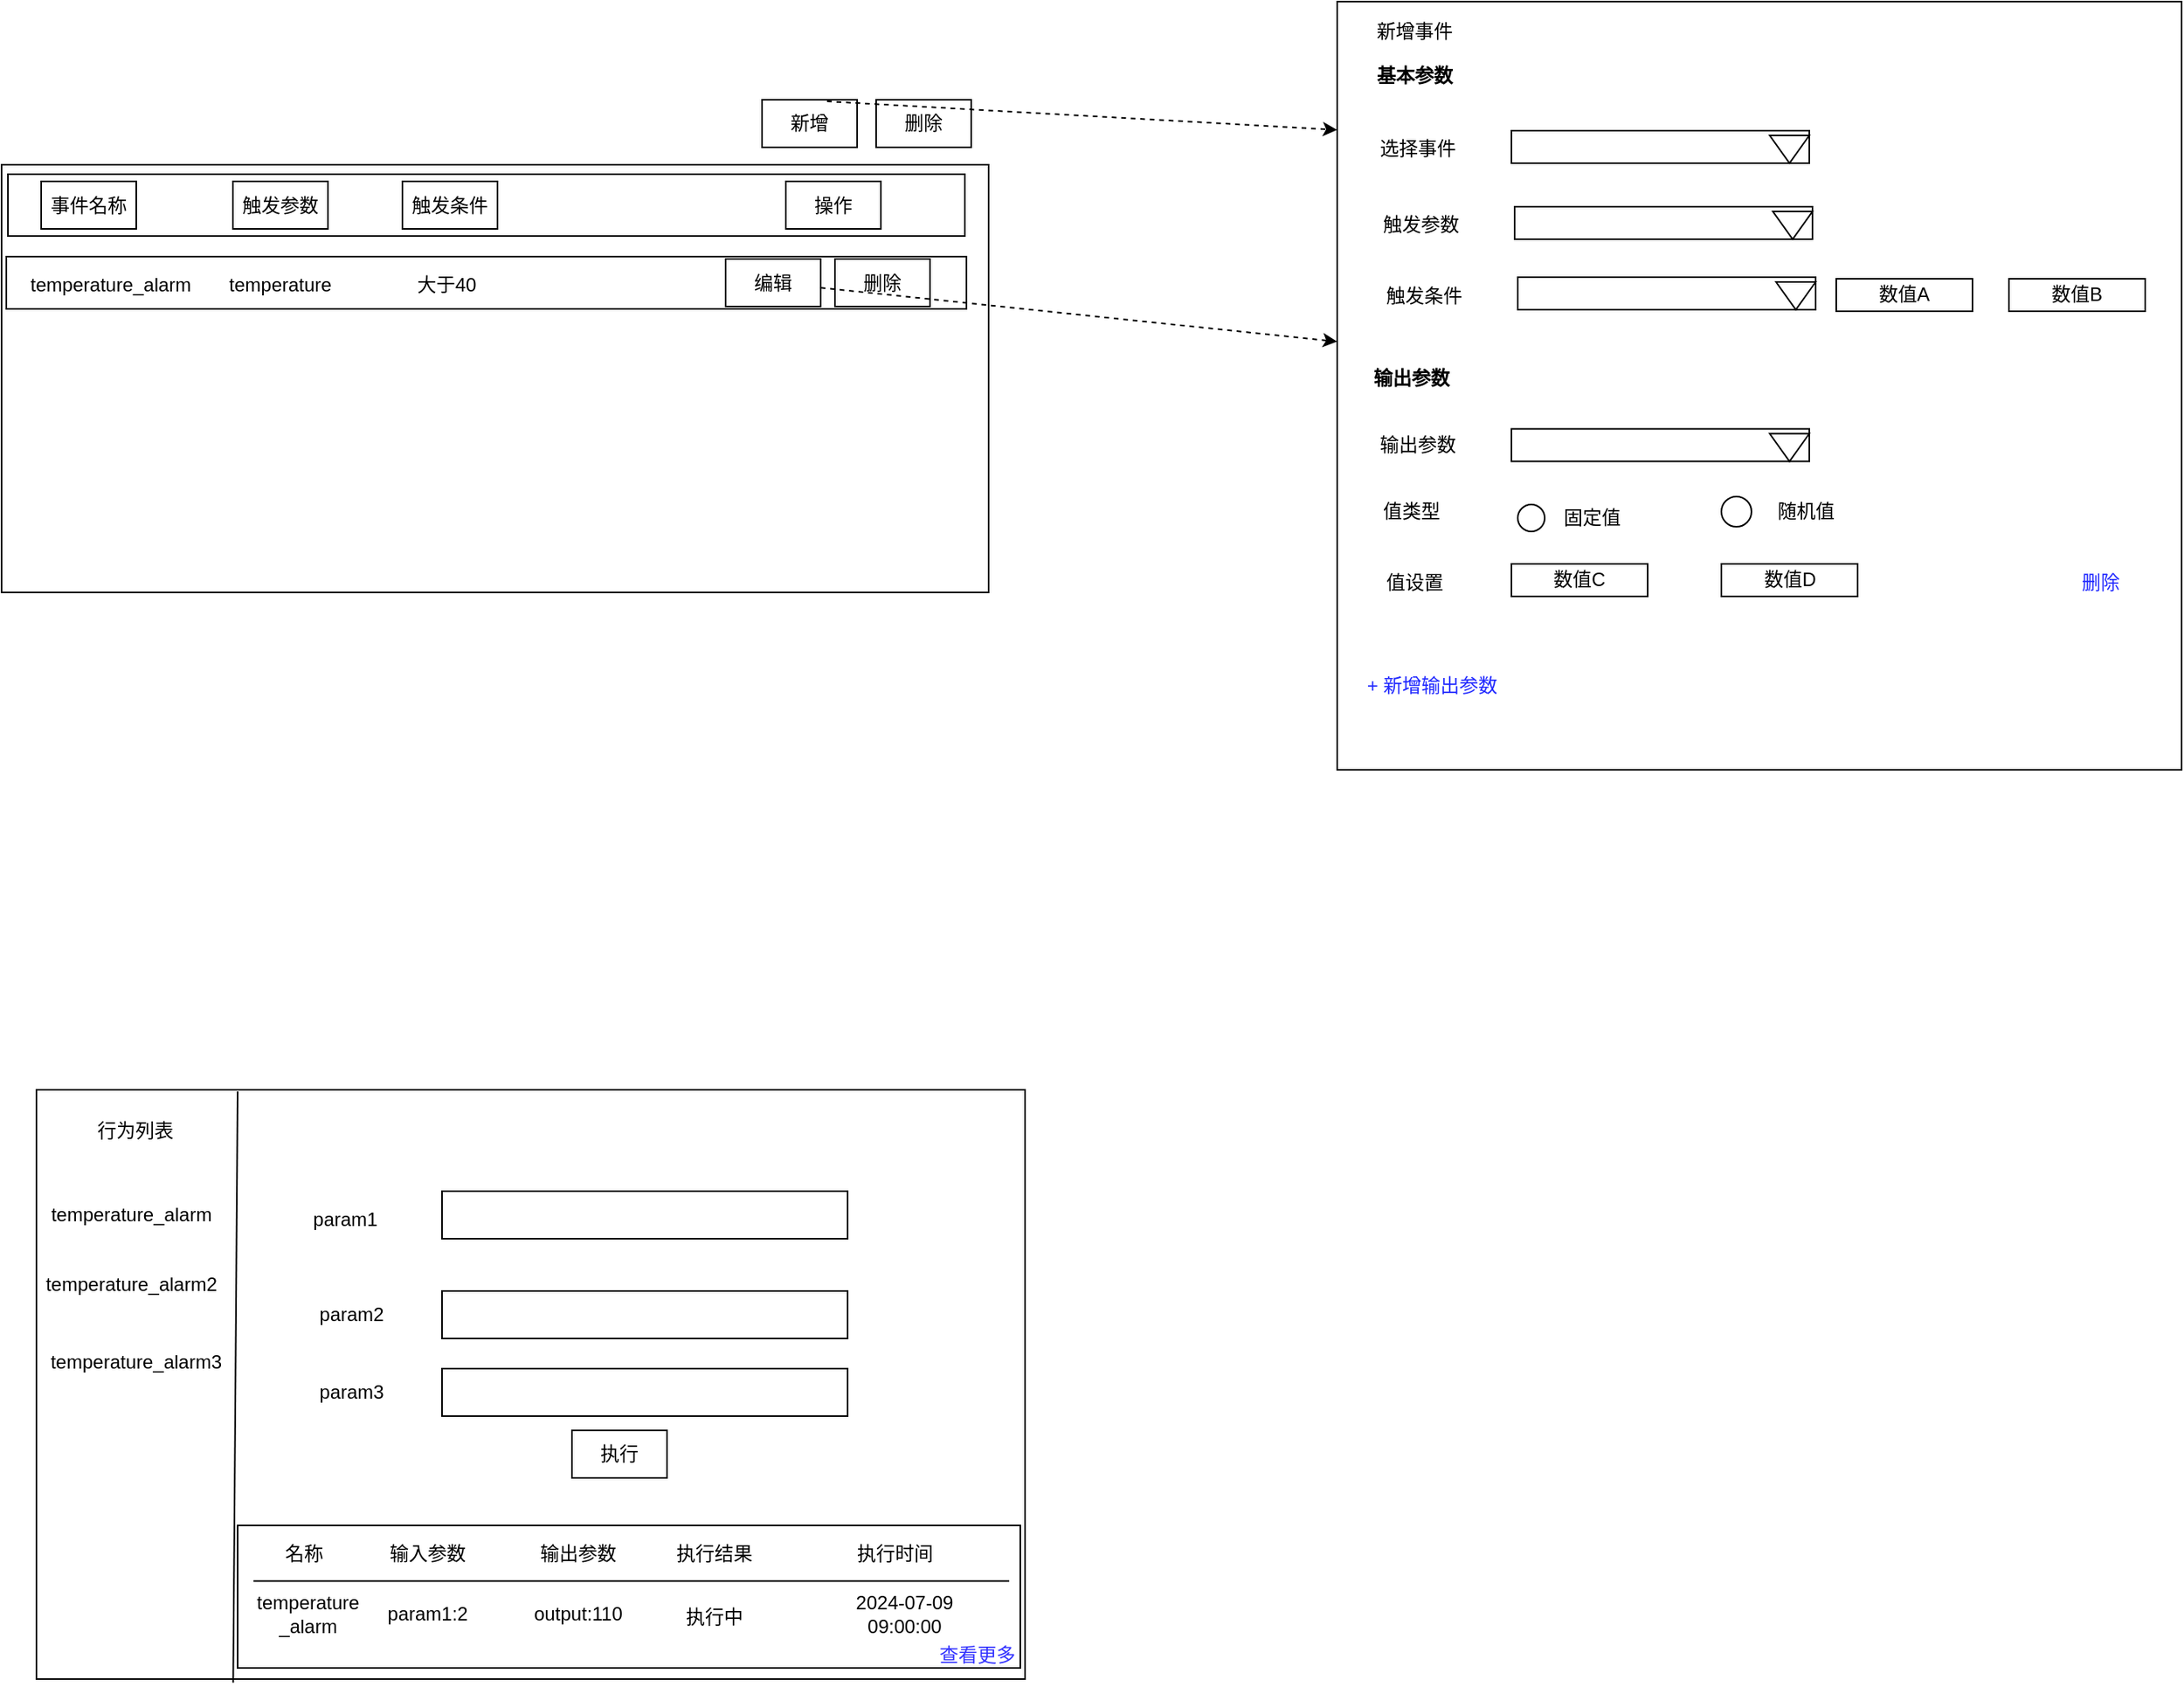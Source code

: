 <mxfile version="24.7.6" pages="10">
  <diagram name="第 1 页" id="CfWqSJsedD-HFsQ10nUi">
    <mxGraphModel dx="4497" dy="2931" grid="0" gridSize="10" guides="1" tooltips="1" connect="1" arrows="1" fold="1" page="0" pageScale="1" pageWidth="827" pageHeight="1169" math="0" shadow="0">
      <root>
        <mxCell id="0" />
        <mxCell id="1" parent="0" />
        <mxCell id="2qyglqEG9Ps3Vt6gcMpg-3" value="" style="rounded=0;whiteSpace=wrap;html=1;" parent="1" vertex="1">
          <mxGeometry x="-178" y="-509" width="623" height="270" as="geometry" />
        </mxCell>
        <mxCell id="2qyglqEG9Ps3Vt6gcMpg-5" value="" style="rounded=0;whiteSpace=wrap;html=1;" parent="1" vertex="1">
          <mxGeometry x="-174" y="-503" width="604" height="39" as="geometry" />
        </mxCell>
        <mxCell id="2qyglqEG9Ps3Vt6gcMpg-6" value="事件名称" style="text;html=1;align=center;verticalAlign=middle;whiteSpace=wrap;rounded=0;strokeColor=default;" parent="1" vertex="1">
          <mxGeometry x="-153" y="-498.5" width="60" height="30" as="geometry" />
        </mxCell>
        <mxCell id="2qyglqEG9Ps3Vt6gcMpg-7" value="触发条件" style="text;html=1;align=center;verticalAlign=middle;whiteSpace=wrap;rounded=0;strokeColor=default;" parent="1" vertex="1">
          <mxGeometry x="75" y="-498.5" width="60" height="30" as="geometry" />
        </mxCell>
        <mxCell id="2qyglqEG9Ps3Vt6gcMpg-9" value="操作" style="text;html=1;align=center;verticalAlign=middle;whiteSpace=wrap;rounded=0;strokeColor=default;" parent="1" vertex="1">
          <mxGeometry x="317" y="-498.5" width="60" height="30" as="geometry" />
        </mxCell>
        <mxCell id="2qyglqEG9Ps3Vt6gcMpg-10" value="新增" style="text;html=1;align=center;verticalAlign=middle;whiteSpace=wrap;rounded=0;fillColor=none;strokeColor=default;" parent="1" vertex="1">
          <mxGeometry x="302" y="-550" width="60" height="30" as="geometry" />
        </mxCell>
        <mxCell id="2qyglqEG9Ps3Vt6gcMpg-11" value="删除" style="text;html=1;align=center;verticalAlign=middle;whiteSpace=wrap;rounded=0;strokeColor=default;" parent="1" vertex="1">
          <mxGeometry x="374" y="-550" width="60" height="30" as="geometry" />
        </mxCell>
        <mxCell id="2qyglqEG9Ps3Vt6gcMpg-12" value="" style="rounded=0;whiteSpace=wrap;html=1;" parent="1" vertex="1">
          <mxGeometry x="-175" y="-451" width="606" height="33" as="geometry" />
        </mxCell>
        <mxCell id="2qyglqEG9Ps3Vt6gcMpg-13" value="&lt;div style=&quot;text-align: left;&quot;&gt;&lt;span style=&quot;background-color: initial;&quot;&gt;temperature_alarm&lt;/span&gt;&lt;/div&gt;" style="text;html=1;align=center;verticalAlign=middle;whiteSpace=wrap;rounded=0;" parent="1" vertex="1">
          <mxGeometry x="-169" y="-448" width="120" height="30" as="geometry" />
        </mxCell>
        <mxCell id="2qyglqEG9Ps3Vt6gcMpg-14" value="大于40" style="text;html=1;align=center;verticalAlign=middle;whiteSpace=wrap;rounded=0;" parent="1" vertex="1">
          <mxGeometry x="73" y="-448" width="60" height="30" as="geometry" />
        </mxCell>
        <mxCell id="2qyglqEG9Ps3Vt6gcMpg-15" value="触发参数" style="text;html=1;align=center;verticalAlign=middle;whiteSpace=wrap;rounded=0;strokeColor=default;" parent="1" vertex="1">
          <mxGeometry x="-32" y="-498.5" width="60" height="30" as="geometry" />
        </mxCell>
        <mxCell id="2qyglqEG9Ps3Vt6gcMpg-16" value="temperature" style="text;html=1;align=center;verticalAlign=middle;whiteSpace=wrap;rounded=0;" parent="1" vertex="1">
          <mxGeometry x="-32" y="-448" width="60" height="30" as="geometry" />
        </mxCell>
        <mxCell id="2qyglqEG9Ps3Vt6gcMpg-8" value="编辑" style="text;html=1;align=center;verticalAlign=middle;whiteSpace=wrap;rounded=0;strokeColor=default;" parent="1" vertex="1">
          <mxGeometry x="279" y="-449.5" width="60" height="30" as="geometry" />
        </mxCell>
        <mxCell id="2qyglqEG9Ps3Vt6gcMpg-17" value="删除" style="text;html=1;align=center;verticalAlign=middle;whiteSpace=wrap;rounded=0;strokeColor=default;" parent="1" vertex="1">
          <mxGeometry x="348" y="-449.5" width="60" height="30" as="geometry" />
        </mxCell>
        <mxCell id="2qyglqEG9Ps3Vt6gcMpg-18" value="" style="endArrow=classic;html=1;rounded=0;dashed=1;" parent="1" source="2qyglqEG9Ps3Vt6gcMpg-8" target="2qyglqEG9Ps3Vt6gcMpg-20" edge="1">
          <mxGeometry width="50" height="50" relative="1" as="geometry">
            <mxPoint x="307" y="-343" as="sourcePoint" />
            <mxPoint x="529" y="-276" as="targetPoint" />
          </mxGeometry>
        </mxCell>
        <mxCell id="2qyglqEG9Ps3Vt6gcMpg-19" value="" style="endArrow=classic;html=1;rounded=0;entryX=0;entryY=0.167;entryDx=0;entryDy=0;entryPerimeter=0;dashed=1;" parent="1" target="2qyglqEG9Ps3Vt6gcMpg-20" edge="1">
          <mxGeometry width="50" height="50" relative="1" as="geometry">
            <mxPoint x="343" y="-549" as="sourcePoint" />
            <mxPoint x="598" y="-339" as="targetPoint" />
          </mxGeometry>
        </mxCell>
        <mxCell id="2qyglqEG9Ps3Vt6gcMpg-20" value="" style="rounded=0;whiteSpace=wrap;html=1;" parent="1" vertex="1">
          <mxGeometry x="665" y="-612" width="533" height="485" as="geometry" />
        </mxCell>
        <mxCell id="2qyglqEG9Ps3Vt6gcMpg-21" value="新增事件" style="text;html=1;align=center;verticalAlign=middle;whiteSpace=wrap;rounded=0;" parent="1" vertex="1">
          <mxGeometry x="684" y="-608" width="60" height="30" as="geometry" />
        </mxCell>
        <mxCell id="2qyglqEG9Ps3Vt6gcMpg-22" value="选择事件" style="text;html=1;align=center;verticalAlign=middle;whiteSpace=wrap;rounded=0;" parent="1" vertex="1">
          <mxGeometry x="686" y="-534" width="60" height="30" as="geometry" />
        </mxCell>
        <mxCell id="2qyglqEG9Ps3Vt6gcMpg-24" value="" style="rounded=0;whiteSpace=wrap;html=1;" parent="1" vertex="1">
          <mxGeometry x="775" y="-530.5" width="188" height="20.5" as="geometry" />
        </mxCell>
        <mxCell id="2qyglqEG9Ps3Vt6gcMpg-25" value="" style="html=1;shadow=0;dashed=0;align=center;verticalAlign=middle;shape=mxgraph.arrows2.arrow;dy=0;dx=30;notch=0;direction=south;" parent="1" vertex="1">
          <mxGeometry x="938" y="-527.5" width="25" height="17.5" as="geometry" />
        </mxCell>
        <mxCell id="2qyglqEG9Ps3Vt6gcMpg-28" value="触发参数" style="text;html=1;align=center;verticalAlign=middle;whiteSpace=wrap;rounded=0;" parent="1" vertex="1">
          <mxGeometry x="688" y="-486" width="60" height="30" as="geometry" />
        </mxCell>
        <mxCell id="2qyglqEG9Ps3Vt6gcMpg-29" value="" style="rounded=0;whiteSpace=wrap;html=1;" parent="1" vertex="1">
          <mxGeometry x="777" y="-482.5" width="188" height="20.5" as="geometry" />
        </mxCell>
        <mxCell id="2qyglqEG9Ps3Vt6gcMpg-30" value="" style="html=1;shadow=0;dashed=0;align=center;verticalAlign=middle;shape=mxgraph.arrows2.arrow;dy=0;dx=30;notch=0;direction=south;" parent="1" vertex="1">
          <mxGeometry x="940" y="-479.5" width="25" height="17.5" as="geometry" />
        </mxCell>
        <mxCell id="2qyglqEG9Ps3Vt6gcMpg-31" value="触发条件" style="text;html=1;align=center;verticalAlign=middle;whiteSpace=wrap;rounded=0;" parent="1" vertex="1">
          <mxGeometry x="690" y="-441.5" width="60" height="30" as="geometry" />
        </mxCell>
        <mxCell id="2qyglqEG9Ps3Vt6gcMpg-32" value="" style="rounded=0;whiteSpace=wrap;html=1;" parent="1" vertex="1">
          <mxGeometry x="779" y="-438" width="188" height="20.5" as="geometry" />
        </mxCell>
        <mxCell id="2qyglqEG9Ps3Vt6gcMpg-33" value="" style="html=1;shadow=0;dashed=0;align=center;verticalAlign=middle;shape=mxgraph.arrows2.arrow;dy=0;dx=30;notch=0;direction=south;" parent="1" vertex="1">
          <mxGeometry x="942" y="-435" width="25" height="17.5" as="geometry" />
        </mxCell>
        <mxCell id="2qyglqEG9Ps3Vt6gcMpg-34" value="数值A" style="rounded=0;whiteSpace=wrap;html=1;" parent="1" vertex="1">
          <mxGeometry x="980" y="-437" width="86" height="20.5" as="geometry" />
        </mxCell>
        <mxCell id="2qyglqEG9Ps3Vt6gcMpg-35" value="数值B" style="rounded=0;whiteSpace=wrap;html=1;" parent="1" vertex="1">
          <mxGeometry x="1089" y="-437" width="86" height="20.5" as="geometry" />
        </mxCell>
        <mxCell id="2qyglqEG9Ps3Vt6gcMpg-37" value="&lt;b&gt;基本参数&lt;/b&gt;" style="text;html=1;align=center;verticalAlign=middle;whiteSpace=wrap;rounded=0;" parent="1" vertex="1">
          <mxGeometry x="684" y="-580" width="60" height="30" as="geometry" />
        </mxCell>
        <mxCell id="2qyglqEG9Ps3Vt6gcMpg-38" value="&lt;b&gt;输出参数&lt;/b&gt;" style="text;html=1;align=center;verticalAlign=middle;whiteSpace=wrap;rounded=0;" parent="1" vertex="1">
          <mxGeometry x="682" y="-389" width="60" height="30" as="geometry" />
        </mxCell>
        <mxCell id="2qyglqEG9Ps3Vt6gcMpg-39" value="输出参数" style="text;html=1;align=center;verticalAlign=middle;whiteSpace=wrap;rounded=0;" parent="1" vertex="1">
          <mxGeometry x="686" y="-347" width="60" height="30" as="geometry" />
        </mxCell>
        <mxCell id="2qyglqEG9Ps3Vt6gcMpg-40" value="" style="rounded=0;whiteSpace=wrap;html=1;" parent="1" vertex="1">
          <mxGeometry x="775" y="-342.25" width="188" height="20.5" as="geometry" />
        </mxCell>
        <mxCell id="2qyglqEG9Ps3Vt6gcMpg-41" value="" style="html=1;shadow=0;dashed=0;align=center;verticalAlign=middle;shape=mxgraph.arrows2.arrow;dy=0;dx=30;notch=0;direction=south;" parent="1" vertex="1">
          <mxGeometry x="938" y="-339.25" width="25" height="17.5" as="geometry" />
        </mxCell>
        <mxCell id="2qyglqEG9Ps3Vt6gcMpg-42" value="值类型" style="text;html=1;align=center;verticalAlign=middle;whiteSpace=wrap;rounded=0;" parent="1" vertex="1">
          <mxGeometry x="682" y="-305" width="60" height="30" as="geometry" />
        </mxCell>
        <mxCell id="2qyglqEG9Ps3Vt6gcMpg-46" value="数值C" style="rounded=0;whiteSpace=wrap;html=1;" parent="1" vertex="1">
          <mxGeometry x="775" y="-257" width="86" height="20.5" as="geometry" />
        </mxCell>
        <mxCell id="2qyglqEG9Ps3Vt6gcMpg-47" value="值设置" style="text;html=1;align=center;verticalAlign=middle;whiteSpace=wrap;rounded=0;" parent="1" vertex="1">
          <mxGeometry x="684" y="-260" width="60" height="30" as="geometry" />
        </mxCell>
        <mxCell id="2qyglqEG9Ps3Vt6gcMpg-48" value="&lt;font color=&quot;#2129ff&quot;&gt;+ 新增输出参数&lt;/font&gt;" style="text;html=1;align=center;verticalAlign=middle;whiteSpace=wrap;rounded=0;" parent="1" vertex="1">
          <mxGeometry x="677" y="-193" width="96" height="26" as="geometry" />
        </mxCell>
        <mxCell id="2qyglqEG9Ps3Vt6gcMpg-49" value="&lt;font color=&quot;#2129ff&quot;&gt;删除&lt;/font&gt;" style="text;html=1;align=center;verticalAlign=middle;whiteSpace=wrap;rounded=0;" parent="1" vertex="1">
          <mxGeometry x="1117" y="-260" width="60" height="30" as="geometry" />
        </mxCell>
        <mxCell id="2qyglqEG9Ps3Vt6gcMpg-50" value="" style="ellipse;whiteSpace=wrap;html=1;aspect=fixed;" parent="1" vertex="1">
          <mxGeometry x="779" y="-294.5" width="17" height="17" as="geometry" />
        </mxCell>
        <mxCell id="2qyglqEG9Ps3Vt6gcMpg-51" value="固定值" style="text;html=1;align=center;verticalAlign=middle;whiteSpace=wrap;rounded=0;" parent="1" vertex="1">
          <mxGeometry x="796" y="-301" width="60" height="30" as="geometry" />
        </mxCell>
        <mxCell id="2qyglqEG9Ps3Vt6gcMpg-52" value="数值D" style="rounded=0;whiteSpace=wrap;html=1;" parent="1" vertex="1">
          <mxGeometry x="907.5" y="-257" width="86" height="20.5" as="geometry" />
        </mxCell>
        <mxCell id="2qyglqEG9Ps3Vt6gcMpg-53" value="" style="ellipse;whiteSpace=wrap;html=1;aspect=fixed;" parent="1" vertex="1">
          <mxGeometry x="907.5" y="-299.5" width="19" height="19" as="geometry" />
        </mxCell>
        <mxCell id="2qyglqEG9Ps3Vt6gcMpg-54" value="随机值" style="text;html=1;align=center;verticalAlign=middle;whiteSpace=wrap;rounded=0;" parent="1" vertex="1">
          <mxGeometry x="931" y="-305" width="60" height="30" as="geometry" />
        </mxCell>
        <mxCell id="prDv2IMm0TqkQL41xDCt-1" value="" style="rounded=0;whiteSpace=wrap;html=1;" parent="1" vertex="1">
          <mxGeometry x="-156" y="75" width="624" height="372" as="geometry" />
        </mxCell>
        <mxCell id="prDv2IMm0TqkQL41xDCt-3" value="" style="endArrow=none;html=1;rounded=0;exitX=0.199;exitY=1.006;exitDx=0;exitDy=0;exitPerimeter=0;" parent="1" source="prDv2IMm0TqkQL41xDCt-1" edge="1">
          <mxGeometry width="50" height="50" relative="1" as="geometry">
            <mxPoint x="-26" y="448" as="sourcePoint" />
            <mxPoint x="-29" y="76" as="targetPoint" />
          </mxGeometry>
        </mxCell>
        <mxCell id="prDv2IMm0TqkQL41xDCt-4" value="行为列表" style="text;html=1;align=center;verticalAlign=middle;whiteSpace=wrap;rounded=0;" parent="1" vertex="1">
          <mxGeometry x="-133" y="86" width="79" height="30" as="geometry" />
        </mxCell>
        <mxCell id="prDv2IMm0TqkQL41xDCt-5" value="&lt;span style=&quot;text-align: left;&quot;&gt;temperature_alarm&lt;/span&gt;" style="text;html=1;align=center;verticalAlign=middle;whiteSpace=wrap;rounded=0;" parent="1" vertex="1">
          <mxGeometry x="-143" y="139" width="94" height="30" as="geometry" />
        </mxCell>
        <mxCell id="prDv2IMm0TqkQL41xDCt-6" value="&lt;span style=&quot;text-align: left;&quot;&gt;temperature_alarm2&lt;/span&gt;" style="text;html=1;align=center;verticalAlign=middle;whiteSpace=wrap;rounded=0;" parent="1" vertex="1">
          <mxGeometry x="-143" y="183" width="94" height="30" as="geometry" />
        </mxCell>
        <mxCell id="prDv2IMm0TqkQL41xDCt-7" value="&lt;span style=&quot;text-align: left;&quot;&gt;temperature_alarm3&lt;/span&gt;" style="text;html=1;align=center;verticalAlign=middle;whiteSpace=wrap;rounded=0;" parent="1" vertex="1">
          <mxGeometry x="-140.5" y="232" width="94" height="30" as="geometry" />
        </mxCell>
        <mxCell id="prDv2IMm0TqkQL41xDCt-8" value="param1" style="text;html=1;align=center;verticalAlign=middle;whiteSpace=wrap;rounded=0;" parent="1" vertex="1">
          <mxGeometry x="9" y="142" width="60" height="30" as="geometry" />
        </mxCell>
        <mxCell id="prDv2IMm0TqkQL41xDCt-9" value="param2" style="text;html=1;align=center;verticalAlign=middle;whiteSpace=wrap;rounded=0;" parent="1" vertex="1">
          <mxGeometry x="13" y="202" width="60" height="30" as="geometry" />
        </mxCell>
        <mxCell id="prDv2IMm0TqkQL41xDCt-10" value="" style="rounded=0;whiteSpace=wrap;html=1;" parent="1" vertex="1">
          <mxGeometry x="100" y="139" width="256" height="30" as="geometry" />
        </mxCell>
        <mxCell id="prDv2IMm0TqkQL41xDCt-12" value="" style="rounded=0;whiteSpace=wrap;html=1;" parent="1" vertex="1">
          <mxGeometry x="100" y="202" width="256" height="30" as="geometry" />
        </mxCell>
        <mxCell id="prDv2IMm0TqkQL41xDCt-13" value="param3" style="text;html=1;align=center;verticalAlign=middle;whiteSpace=wrap;rounded=0;" parent="1" vertex="1">
          <mxGeometry x="13" y="251" width="60" height="30" as="geometry" />
        </mxCell>
        <mxCell id="prDv2IMm0TqkQL41xDCt-15" value="" style="rounded=0;whiteSpace=wrap;html=1;" parent="1" vertex="1">
          <mxGeometry x="100" y="251" width="256" height="30" as="geometry" />
        </mxCell>
        <mxCell id="prDv2IMm0TqkQL41xDCt-17" value="执行" style="text;html=1;align=center;verticalAlign=middle;whiteSpace=wrap;rounded=0;strokeColor=default;" parent="1" vertex="1">
          <mxGeometry x="182" y="290" width="60" height="30" as="geometry" />
        </mxCell>
        <mxCell id="prDv2IMm0TqkQL41xDCt-18" value="" style="rounded=0;whiteSpace=wrap;html=1;" parent="1" vertex="1">
          <mxGeometry x="-29" y="350" width="494" height="90" as="geometry" />
        </mxCell>
        <mxCell id="prDv2IMm0TqkQL41xDCt-19" value="名称" style="text;html=1;align=center;verticalAlign=middle;whiteSpace=wrap;rounded=0;" parent="1" vertex="1">
          <mxGeometry x="-17" y="353" width="60" height="30" as="geometry" />
        </mxCell>
        <mxCell id="prDv2IMm0TqkQL41xDCt-20" value="输入参数" style="text;html=1;align=center;verticalAlign=middle;whiteSpace=wrap;rounded=0;" parent="1" vertex="1">
          <mxGeometry x="61" y="353" width="60" height="30" as="geometry" />
        </mxCell>
        <mxCell id="prDv2IMm0TqkQL41xDCt-21" value="输出参数" style="text;html=1;align=center;verticalAlign=middle;whiteSpace=wrap;rounded=0;" parent="1" vertex="1">
          <mxGeometry x="156" y="353" width="60" height="30" as="geometry" />
        </mxCell>
        <mxCell id="prDv2IMm0TqkQL41xDCt-22" value="执行结果" style="text;html=1;align=center;verticalAlign=middle;whiteSpace=wrap;rounded=0;" parent="1" vertex="1">
          <mxGeometry x="242" y="353" width="60" height="30" as="geometry" />
        </mxCell>
        <mxCell id="prDv2IMm0TqkQL41xDCt-23" value="执行时间" style="text;html=1;align=center;verticalAlign=middle;whiteSpace=wrap;rounded=0;" parent="1" vertex="1">
          <mxGeometry x="356" y="353" width="60" height="30" as="geometry" />
        </mxCell>
        <mxCell id="prDv2IMm0TqkQL41xDCt-24" value="" style="endArrow=none;html=1;rounded=0;" parent="1" edge="1">
          <mxGeometry width="50" height="50" relative="1" as="geometry">
            <mxPoint x="-19" y="385.16" as="sourcePoint" />
            <mxPoint x="458" y="385.16" as="targetPoint" />
          </mxGeometry>
        </mxCell>
        <mxCell id="prDv2IMm0TqkQL41xDCt-25" value="&lt;span style=&quot;text-align: left;&quot;&gt;temperature&lt;/span&gt;&lt;div&gt;&lt;span style=&quot;text-align: left;&quot;&gt;_alarm&lt;/span&gt;&lt;/div&gt;" style="text;html=1;align=center;verticalAlign=middle;whiteSpace=wrap;rounded=0;" parent="1" vertex="1">
          <mxGeometry x="-44" y="391" width="119" height="30" as="geometry" />
        </mxCell>
        <mxCell id="prDv2IMm0TqkQL41xDCt-26" value="param1:2" style="text;html=1;align=center;verticalAlign=middle;whiteSpace=wrap;rounded=0;" parent="1" vertex="1">
          <mxGeometry x="61" y="391" width="60" height="30" as="geometry" />
        </mxCell>
        <mxCell id="prDv2IMm0TqkQL41xDCt-27" value="执行中" style="text;html=1;align=center;verticalAlign=middle;whiteSpace=wrap;rounded=0;" parent="1" vertex="1">
          <mxGeometry x="242" y="393" width="60" height="30" as="geometry" />
        </mxCell>
        <mxCell id="prDv2IMm0TqkQL41xDCt-28" value="output:110" style="text;html=1;align=center;verticalAlign=middle;whiteSpace=wrap;rounded=0;" parent="1" vertex="1">
          <mxGeometry x="156" y="391" width="60" height="30" as="geometry" />
        </mxCell>
        <mxCell id="prDv2IMm0TqkQL41xDCt-29" value="2024-07-09 09:00:00" style="text;html=1;align=center;verticalAlign=middle;whiteSpace=wrap;rounded=0;" parent="1" vertex="1">
          <mxGeometry x="350" y="391" width="84" height="30" as="geometry" />
        </mxCell>
        <mxCell id="prDv2IMm0TqkQL41xDCt-30" value="&lt;font color=&quot;#3333ff&quot;&gt;查看更多&lt;/font&gt;" style="text;html=1;align=center;verticalAlign=middle;whiteSpace=wrap;rounded=0;" parent="1" vertex="1">
          <mxGeometry x="408" y="417" width="60" height="30" as="geometry" />
        </mxCell>
      </root>
    </mxGraphModel>
  </diagram>
  <diagram id="tkdiyKM00It7UcvTtpuZ" name="第 2 页">
    <mxGraphModel dx="1389" dy="114" grid="0" gridSize="10" guides="1" tooltips="1" connect="1" arrows="1" fold="1" page="0" pageScale="1" pageWidth="827" pageHeight="1169" math="0" shadow="0">
      <root>
        <mxCell id="0" />
        <mxCell id="1" parent="0" />
        <mxCell id="Mxpg_qxQMz5wbADG6-fR-1" value="event" style="shape=table;startSize=30;container=1;collapsible=1;childLayout=tableLayout;fixedRows=1;rowLines=0;fontStyle=1;align=center;resizeLast=1;html=1;" vertex="1" parent="1">
          <mxGeometry x="-101" y="438" width="309.241" height="304.414" as="geometry" />
        </mxCell>
        <mxCell id="Mxpg_qxQMz5wbADG6-fR-2" value="" style="shape=tableRow;horizontal=0;startSize=0;swimlaneHead=0;swimlaneBody=0;fillColor=none;collapsible=0;dropTarget=0;points=[[0,0.5],[1,0.5]];portConstraint=eastwest;top=0;left=0;right=0;bottom=1;" vertex="1" parent="Mxpg_qxQMz5wbADG6-fR-1">
          <mxGeometry y="30" width="309.241" height="30" as="geometry" />
        </mxCell>
        <mxCell id="Mxpg_qxQMz5wbADG6-fR-3" value="PK" style="shape=partialRectangle;connectable=0;fillColor=none;top=0;left=0;bottom=0;right=0;fontStyle=1;overflow=hidden;whiteSpace=wrap;html=1;" vertex="1" parent="Mxpg_qxQMz5wbADG6-fR-2">
          <mxGeometry width="30" height="30" as="geometry">
            <mxRectangle width="30" height="30" as="alternateBounds" />
          </mxGeometry>
        </mxCell>
        <mxCell id="Mxpg_qxQMz5wbADG6-fR-4" value="id varchar（32） comment &#39;事件id&#39;" style="shape=partialRectangle;connectable=0;fillColor=none;top=0;left=0;bottom=0;right=0;align=left;spacingLeft=6;fontStyle=5;overflow=hidden;whiteSpace=wrap;html=1;" vertex="1" parent="Mxpg_qxQMz5wbADG6-fR-2">
          <mxGeometry x="30" width="279.241" height="30" as="geometry">
            <mxRectangle width="279.241" height="30" as="alternateBounds" />
          </mxGeometry>
        </mxCell>
        <mxCell id="Mxpg_qxQMz5wbADG6-fR-5" value="" style="shape=tableRow;horizontal=0;startSize=0;swimlaneHead=0;swimlaneBody=0;fillColor=none;collapsible=0;dropTarget=0;points=[[0,0.5],[1,0.5]];portConstraint=eastwest;top=0;left=0;right=0;bottom=0;" vertex="1" parent="Mxpg_qxQMz5wbADG6-fR-1">
          <mxGeometry y="60" width="309.241" height="30" as="geometry" />
        </mxCell>
        <mxCell id="Mxpg_qxQMz5wbADG6-fR-6" value="" style="shape=partialRectangle;connectable=0;fillColor=none;top=0;left=0;bottom=0;right=0;editable=1;overflow=hidden;whiteSpace=wrap;html=1;" vertex="1" parent="Mxpg_qxQMz5wbADG6-fR-5">
          <mxGeometry width="30" height="30" as="geometry">
            <mxRectangle width="30" height="30" as="alternateBounds" />
          </mxGeometry>
        </mxCell>
        <mxCell id="Mxpg_qxQMz5wbADG6-fR-7" value="event_name varchar(32) comment &quot; 事件名称&quot;" style="shape=partialRectangle;connectable=0;fillColor=none;top=0;left=0;bottom=0;right=0;align=left;spacingLeft=6;overflow=hidden;whiteSpace=wrap;html=1;" vertex="1" parent="Mxpg_qxQMz5wbADG6-fR-5">
          <mxGeometry x="30" width="279.241" height="30" as="geometry">
            <mxRectangle width="279.241" height="30" as="alternateBounds" />
          </mxGeometry>
        </mxCell>
        <mxCell id="Mxpg_qxQMz5wbADG6-fR-8" value="" style="shape=tableRow;horizontal=0;startSize=0;swimlaneHead=0;swimlaneBody=0;fillColor=none;collapsible=0;dropTarget=0;points=[[0,0.5],[1,0.5]];portConstraint=eastwest;top=0;left=0;right=0;bottom=0;" vertex="1" parent="Mxpg_qxQMz5wbADG6-fR-1">
          <mxGeometry y="90" width="309.241" height="30" as="geometry" />
        </mxCell>
        <mxCell id="Mxpg_qxQMz5wbADG6-fR-9" value="" style="shape=partialRectangle;connectable=0;fillColor=none;top=0;left=0;bottom=0;right=0;editable=1;overflow=hidden;whiteSpace=wrap;html=1;" vertex="1" parent="Mxpg_qxQMz5wbADG6-fR-8">
          <mxGeometry width="30" height="30" as="geometry">
            <mxRectangle width="30" height="30" as="alternateBounds" />
          </mxGeometry>
        </mxCell>
        <mxCell id="Mxpg_qxQMz5wbADG6-fR-10" value="desc varchar(50) comment &quot; 事件描述&quot;" style="shape=partialRectangle;connectable=0;fillColor=none;top=0;left=0;bottom=0;right=0;align=left;spacingLeft=6;overflow=hidden;whiteSpace=wrap;html=1;" vertex="1" parent="Mxpg_qxQMz5wbADG6-fR-8">
          <mxGeometry x="30" width="279.241" height="30" as="geometry">
            <mxRectangle width="279.241" height="30" as="alternateBounds" />
          </mxGeometry>
        </mxCell>
        <mxCell id="Mxpg_qxQMz5wbADG6-fR-46" value="" style="shape=tableRow;horizontal=0;startSize=0;swimlaneHead=0;swimlaneBody=0;fillColor=none;collapsible=0;dropTarget=0;points=[[0,0.5],[1,0.5]];portConstraint=eastwest;top=0;left=0;right=0;bottom=0;" vertex="1" parent="Mxpg_qxQMz5wbADG6-fR-1">
          <mxGeometry y="120" width="309.241" height="30" as="geometry" />
        </mxCell>
        <mxCell id="Mxpg_qxQMz5wbADG6-fR-47" value="" style="shape=partialRectangle;connectable=0;fillColor=none;top=0;left=0;bottom=0;right=0;editable=1;overflow=hidden;" vertex="1" parent="Mxpg_qxQMz5wbADG6-fR-46">
          <mxGeometry width="30" height="30" as="geometry">
            <mxRectangle width="30" height="30" as="alternateBounds" />
          </mxGeometry>
        </mxCell>
        <mxCell id="Mxpg_qxQMz5wbADG6-fR-48" value="property varchar(32) comment &quot; 触发参数&quot;" style="shape=partialRectangle;connectable=0;fillColor=none;top=0;left=0;bottom=0;right=0;align=left;spacingLeft=6;overflow=hidden;" vertex="1" parent="Mxpg_qxQMz5wbADG6-fR-46">
          <mxGeometry x="30" width="279.241" height="30" as="geometry">
            <mxRectangle width="279.241" height="30" as="alternateBounds" />
          </mxGeometry>
        </mxCell>
        <mxCell id="Mxpg_qxQMz5wbADG6-fR-14" value="" style="shape=tableRow;horizontal=0;startSize=0;swimlaneHead=0;swimlaneBody=0;fillColor=none;collapsible=0;dropTarget=0;points=[[0,0.5],[1,0.5]];portConstraint=eastwest;top=0;left=0;right=0;bottom=0;" vertex="1" parent="Mxpg_qxQMz5wbADG6-fR-1">
          <mxGeometry y="150" width="309.241" height="32" as="geometry" />
        </mxCell>
        <mxCell id="Mxpg_qxQMz5wbADG6-fR-15" value="" style="shape=partialRectangle;connectable=0;fillColor=none;top=0;left=0;bottom=0;right=0;editable=1;overflow=hidden;" vertex="1" parent="Mxpg_qxQMz5wbADG6-fR-14">
          <mxGeometry width="30" height="32" as="geometry">
            <mxRectangle width="30" height="32" as="alternateBounds" />
          </mxGeometry>
        </mxCell>
        <mxCell id="Mxpg_qxQMz5wbADG6-fR-16" value="condition tinyint comment &#39;触发条件&#39;" style="shape=partialRectangle;connectable=0;fillColor=none;top=0;left=0;bottom=0;right=0;align=left;spacingLeft=6;overflow=hidden;" vertex="1" parent="Mxpg_qxQMz5wbADG6-fR-14">
          <mxGeometry x="30" width="279.241" height="32" as="geometry">
            <mxRectangle width="279.241" height="32" as="alternateBounds" />
          </mxGeometry>
        </mxCell>
        <mxCell id="Mxpg_qxQMz5wbADG6-fR-17" value="" style="shape=tableRow;horizontal=0;startSize=0;swimlaneHead=0;swimlaneBody=0;fillColor=none;collapsible=0;dropTarget=0;points=[[0,0.5],[1,0.5]];portConstraint=eastwest;top=0;left=0;right=0;bottom=0;" vertex="1" parent="Mxpg_qxQMz5wbADG6-fR-1">
          <mxGeometry y="182" width="309.241" height="32" as="geometry" />
        </mxCell>
        <mxCell id="Mxpg_qxQMz5wbADG6-fR-18" value="" style="shape=partialRectangle;connectable=0;fillColor=none;top=0;left=0;bottom=0;right=0;editable=1;overflow=hidden;" vertex="1" parent="Mxpg_qxQMz5wbADG6-fR-17">
          <mxGeometry width="30" height="32" as="geometry">
            <mxRectangle width="30" height="32" as="alternateBounds" />
          </mxGeometry>
        </mxCell>
        <mxCell id="Mxpg_qxQMz5wbADG6-fR-19" value="first_value double comment &#39;数值A&#39;" style="shape=partialRectangle;connectable=0;fillColor=none;top=0;left=0;bottom=0;right=0;align=left;spacingLeft=6;overflow=hidden;" vertex="1" parent="Mxpg_qxQMz5wbADG6-fR-17">
          <mxGeometry x="30" width="279.241" height="32" as="geometry">
            <mxRectangle width="279.241" height="32" as="alternateBounds" />
          </mxGeometry>
        </mxCell>
        <mxCell id="Mxpg_qxQMz5wbADG6-fR-37" value="" style="shape=tableRow;horizontal=0;startSize=0;swimlaneHead=0;swimlaneBody=0;fillColor=none;collapsible=0;dropTarget=0;points=[[0,0.5],[1,0.5]];portConstraint=eastwest;top=0;left=0;right=0;bottom=0;" vertex="1" parent="Mxpg_qxQMz5wbADG6-fR-1">
          <mxGeometry y="214" width="309.241" height="30" as="geometry" />
        </mxCell>
        <mxCell id="Mxpg_qxQMz5wbADG6-fR-38" value="" style="shape=partialRectangle;connectable=0;fillColor=none;top=0;left=0;bottom=0;right=0;editable=1;overflow=hidden;" vertex="1" parent="Mxpg_qxQMz5wbADG6-fR-37">
          <mxGeometry width="30" height="30" as="geometry">
            <mxRectangle width="30" height="30" as="alternateBounds" />
          </mxGeometry>
        </mxCell>
        <mxCell id="Mxpg_qxQMz5wbADG6-fR-39" value="sencond_value double comment &#39;数值B&#39;" style="shape=partialRectangle;connectable=0;fillColor=none;top=0;left=0;bottom=0;right=0;align=left;spacingLeft=6;overflow=hidden;" vertex="1" parent="Mxpg_qxQMz5wbADG6-fR-37">
          <mxGeometry x="30" width="279.241" height="30" as="geometry">
            <mxRectangle width="279.241" height="30" as="alternateBounds" />
          </mxGeometry>
        </mxCell>
        <mxCell id="Mxpg_qxQMz5wbADG6-fR-11" value="" style="shape=tableRow;horizontal=0;startSize=0;swimlaneHead=0;swimlaneBody=0;fillColor=none;collapsible=0;dropTarget=0;points=[[0,0.5],[1,0.5]];portConstraint=eastwest;top=0;left=0;right=0;bottom=0;" vertex="1" parent="Mxpg_qxQMz5wbADG6-fR-1">
          <mxGeometry y="244" width="309.241" height="30" as="geometry" />
        </mxCell>
        <mxCell id="Mxpg_qxQMz5wbADG6-fR-12" value="" style="shape=partialRectangle;connectable=0;fillColor=none;top=0;left=0;bottom=0;right=0;editable=1;overflow=hidden;whiteSpace=wrap;html=1;" vertex="1" parent="Mxpg_qxQMz5wbADG6-fR-11">
          <mxGeometry width="30" height="30" as="geometry">
            <mxRectangle width="30" height="30" as="alternateBounds" />
          </mxGeometry>
        </mxCell>
        <mxCell id="Mxpg_qxQMz5wbADG6-fR-13" value="device_id varchar(32) comment &#39;设备id&#39;" style="shape=partialRectangle;connectable=0;fillColor=none;top=0;left=0;bottom=0;right=0;align=left;spacingLeft=6;overflow=hidden;whiteSpace=wrap;html=1;" vertex="1" parent="Mxpg_qxQMz5wbADG6-fR-11">
          <mxGeometry x="30" width="279.241" height="30" as="geometry">
            <mxRectangle width="279.241" height="30" as="alternateBounds" />
          </mxGeometry>
        </mxCell>
        <mxCell id="Mxpg_qxQMz5wbADG6-fR-20" value="" style="shape=tableRow;horizontal=0;startSize=0;swimlaneHead=0;swimlaneBody=0;fillColor=none;collapsible=0;dropTarget=0;points=[[0,0.5],[1,0.5]];portConstraint=eastwest;top=0;left=0;right=0;bottom=0;" vertex="1" parent="Mxpg_qxQMz5wbADG6-fR-1">
          <mxGeometry y="274" width="309.241" height="30" as="geometry" />
        </mxCell>
        <mxCell id="Mxpg_qxQMz5wbADG6-fR-21" value="" style="shape=partialRectangle;connectable=0;fillColor=none;top=0;left=0;bottom=0;right=0;editable=1;overflow=hidden;" vertex="1" parent="Mxpg_qxQMz5wbADG6-fR-20">
          <mxGeometry width="30" height="30" as="geometry">
            <mxRectangle width="30" height="30" as="alternateBounds" />
          </mxGeometry>
        </mxCell>
        <mxCell id="Mxpg_qxQMz5wbADG6-fR-22" value="create_time datetime comment &#39;创建时间&#39;" style="shape=partialRectangle;connectable=0;fillColor=none;top=0;left=0;bottom=0;right=0;align=left;spacingLeft=6;overflow=hidden;" vertex="1" parent="Mxpg_qxQMz5wbADG6-fR-20">
          <mxGeometry x="30" width="279.241" height="30" as="geometry">
            <mxRectangle width="279.241" height="30" as="alternateBounds" />
          </mxGeometry>
        </mxCell>
        <mxCell id="Mxpg_qxQMz5wbADG6-fR-23" value="output_param" style="shape=table;startSize=30;container=1;collapsible=1;childLayout=tableLayout;fixedRows=1;rowLines=0;fontStyle=1;align=center;resizeLast=1;html=1;" vertex="1" parent="1">
          <mxGeometry x="343" y="478" width="299.345" height="239.552" as="geometry" />
        </mxCell>
        <mxCell id="Mxpg_qxQMz5wbADG6-fR-24" value="" style="shape=tableRow;horizontal=0;startSize=0;swimlaneHead=0;swimlaneBody=0;fillColor=none;collapsible=0;dropTarget=0;points=[[0,0.5],[1,0.5]];portConstraint=eastwest;top=0;left=0;right=0;bottom=1;" vertex="1" parent="Mxpg_qxQMz5wbADG6-fR-23">
          <mxGeometry y="30" width="299.345" height="30" as="geometry" />
        </mxCell>
        <mxCell id="Mxpg_qxQMz5wbADG6-fR-25" value="PK" style="shape=partialRectangle;connectable=0;fillColor=none;top=0;left=0;bottom=0;right=0;fontStyle=1;overflow=hidden;whiteSpace=wrap;html=1;" vertex="1" parent="Mxpg_qxQMz5wbADG6-fR-24">
          <mxGeometry width="30" height="30" as="geometry">
            <mxRectangle width="30" height="30" as="alternateBounds" />
          </mxGeometry>
        </mxCell>
        <mxCell id="Mxpg_qxQMz5wbADG6-fR-26" value="id varchar(32) comment &#39;输出参数&#39;" style="shape=partialRectangle;connectable=0;fillColor=none;top=0;left=0;bottom=0;right=0;align=left;spacingLeft=6;fontStyle=5;overflow=hidden;whiteSpace=wrap;html=1;" vertex="1" parent="Mxpg_qxQMz5wbADG6-fR-24">
          <mxGeometry x="30" width="269.345" height="30" as="geometry">
            <mxRectangle width="269.345" height="30" as="alternateBounds" />
          </mxGeometry>
        </mxCell>
        <mxCell id="Mxpg_qxQMz5wbADG6-fR-27" value="" style="shape=tableRow;horizontal=0;startSize=0;swimlaneHead=0;swimlaneBody=0;fillColor=none;collapsible=0;dropTarget=0;points=[[0,0.5],[1,0.5]];portConstraint=eastwest;top=0;left=0;right=0;bottom=0;" vertex="1" parent="Mxpg_qxQMz5wbADG6-fR-23">
          <mxGeometry y="60" width="299.345" height="30" as="geometry" />
        </mxCell>
        <mxCell id="Mxpg_qxQMz5wbADG6-fR-28" value="" style="shape=partialRectangle;connectable=0;fillColor=none;top=0;left=0;bottom=0;right=0;editable=1;overflow=hidden;whiteSpace=wrap;html=1;" vertex="1" parent="Mxpg_qxQMz5wbADG6-fR-27">
          <mxGeometry width="30" height="30" as="geometry">
            <mxRectangle width="30" height="30" as="alternateBounds" />
          </mxGeometry>
        </mxCell>
        <mxCell id="Mxpg_qxQMz5wbADG6-fR-29" value="param_name varchar（32） comment &#39;参数名称&#39;" style="shape=partialRectangle;connectable=0;fillColor=none;top=0;left=0;bottom=0;right=0;align=left;spacingLeft=6;overflow=hidden;whiteSpace=wrap;html=1;" vertex="1" parent="Mxpg_qxQMz5wbADG6-fR-27">
          <mxGeometry x="30" width="269.345" height="30" as="geometry">
            <mxRectangle width="269.345" height="30" as="alternateBounds" />
          </mxGeometry>
        </mxCell>
        <mxCell id="-9QpXzLHg-LFC40RckY6-1" value="" style="shape=tableRow;horizontal=0;startSize=0;swimlaneHead=0;swimlaneBody=0;fillColor=none;collapsible=0;dropTarget=0;points=[[0,0.5],[1,0.5]];portConstraint=eastwest;top=0;left=0;right=0;bottom=0;" vertex="1" parent="Mxpg_qxQMz5wbADG6-fR-23">
          <mxGeometry y="90" width="299.345" height="30" as="geometry" />
        </mxCell>
        <mxCell id="-9QpXzLHg-LFC40RckY6-2" value="" style="shape=partialRectangle;connectable=0;fillColor=none;top=0;left=0;bottom=0;right=0;editable=1;overflow=hidden;" vertex="1" parent="-9QpXzLHg-LFC40RckY6-1">
          <mxGeometry width="30" height="30" as="geometry">
            <mxRectangle width="30" height="30" as="alternateBounds" />
          </mxGeometry>
        </mxCell>
        <mxCell id="-9QpXzLHg-LFC40RckY6-3" value="desc varchar(50) comment &#39;参数描述&#39;" style="shape=partialRectangle;connectable=0;fillColor=none;top=0;left=0;bottom=0;right=0;align=left;spacingLeft=6;overflow=hidden;" vertex="1" parent="-9QpXzLHg-LFC40RckY6-1">
          <mxGeometry x="30" width="269.345" height="30" as="geometry">
            <mxRectangle width="269.345" height="30" as="alternateBounds" />
          </mxGeometry>
        </mxCell>
        <mxCell id="Mxpg_qxQMz5wbADG6-fR-30" value="" style="shape=tableRow;horizontal=0;startSize=0;swimlaneHead=0;swimlaneBody=0;fillColor=none;collapsible=0;dropTarget=0;points=[[0,0.5],[1,0.5]];portConstraint=eastwest;top=0;left=0;right=0;bottom=0;" vertex="1" parent="Mxpg_qxQMz5wbADG6-fR-23">
          <mxGeometry y="120" width="299.345" height="30" as="geometry" />
        </mxCell>
        <mxCell id="Mxpg_qxQMz5wbADG6-fR-31" value="" style="shape=partialRectangle;connectable=0;fillColor=none;top=0;left=0;bottom=0;right=0;editable=1;overflow=hidden;whiteSpace=wrap;html=1;" vertex="1" parent="Mxpg_qxQMz5wbADG6-fR-30">
          <mxGeometry width="30" height="30" as="geometry">
            <mxRectangle width="30" height="30" as="alternateBounds" />
          </mxGeometry>
        </mxCell>
        <mxCell id="Mxpg_qxQMz5wbADG6-fR-32" value="type tinyint comment &#39;值类型&#39;" style="shape=partialRectangle;connectable=0;fillColor=none;top=0;left=0;bottom=0;right=0;align=left;spacingLeft=6;overflow=hidden;whiteSpace=wrap;html=1;" vertex="1" parent="Mxpg_qxQMz5wbADG6-fR-30">
          <mxGeometry x="30" width="269.345" height="30" as="geometry">
            <mxRectangle width="269.345" height="30" as="alternateBounds" />
          </mxGeometry>
        </mxCell>
        <mxCell id="Mxpg_qxQMz5wbADG6-fR-40" value="" style="shape=tableRow;horizontal=0;startSize=0;swimlaneHead=0;swimlaneBody=0;fillColor=none;collapsible=0;dropTarget=0;points=[[0,0.5],[1,0.5]];portConstraint=eastwest;top=0;left=0;right=0;bottom=0;" vertex="1" parent="Mxpg_qxQMz5wbADG6-fR-23">
          <mxGeometry y="150" width="299.345" height="30" as="geometry" />
        </mxCell>
        <mxCell id="Mxpg_qxQMz5wbADG6-fR-41" value="" style="shape=partialRectangle;connectable=0;fillColor=none;top=0;left=0;bottom=0;right=0;editable=1;overflow=hidden;" vertex="1" parent="Mxpg_qxQMz5wbADG6-fR-40">
          <mxGeometry width="30" height="30" as="geometry">
            <mxRectangle width="30" height="30" as="alternateBounds" />
          </mxGeometry>
        </mxCell>
        <mxCell id="Mxpg_qxQMz5wbADG6-fR-42" value="first_value double comment &#39;数值1&#39;" style="shape=partialRectangle;connectable=0;fillColor=none;top=0;left=0;bottom=0;right=0;align=left;spacingLeft=6;overflow=hidden;" vertex="1" parent="Mxpg_qxQMz5wbADG6-fR-40">
          <mxGeometry x="30" width="269.345" height="30" as="geometry">
            <mxRectangle width="269.345" height="30" as="alternateBounds" />
          </mxGeometry>
        </mxCell>
        <mxCell id="Mxpg_qxQMz5wbADG6-fR-43" value="" style="shape=tableRow;horizontal=0;startSize=0;swimlaneHead=0;swimlaneBody=0;fillColor=none;collapsible=0;dropTarget=0;points=[[0,0.5],[1,0.5]];portConstraint=eastwest;top=0;left=0;right=0;bottom=0;" vertex="1" parent="Mxpg_qxQMz5wbADG6-fR-23">
          <mxGeometry y="180" width="299.345" height="30" as="geometry" />
        </mxCell>
        <mxCell id="Mxpg_qxQMz5wbADG6-fR-44" value="" style="shape=partialRectangle;connectable=0;fillColor=none;top=0;left=0;bottom=0;right=0;editable=1;overflow=hidden;" vertex="1" parent="Mxpg_qxQMz5wbADG6-fR-43">
          <mxGeometry width="30" height="30" as="geometry">
            <mxRectangle width="30" height="30" as="alternateBounds" />
          </mxGeometry>
        </mxCell>
        <mxCell id="Mxpg_qxQMz5wbADG6-fR-45" value="sencond_value double comment &#39;数值2&#39;" style="shape=partialRectangle;connectable=0;fillColor=none;top=0;left=0;bottom=0;right=0;align=left;spacingLeft=6;overflow=hidden;" vertex="1" parent="Mxpg_qxQMz5wbADG6-fR-43">
          <mxGeometry x="30" width="269.345" height="30" as="geometry">
            <mxRectangle width="269.345" height="30" as="alternateBounds" />
          </mxGeometry>
        </mxCell>
        <mxCell id="Mxpg_qxQMz5wbADG6-fR-33" value="" style="shape=tableRow;horizontal=0;startSize=0;swimlaneHead=0;swimlaneBody=0;fillColor=none;collapsible=0;dropTarget=0;points=[[0,0.5],[1,0.5]];portConstraint=eastwest;top=0;left=0;right=0;bottom=0;" vertex="1" parent="Mxpg_qxQMz5wbADG6-fR-23">
          <mxGeometry y="210" width="299.345" height="30" as="geometry" />
        </mxCell>
        <mxCell id="Mxpg_qxQMz5wbADG6-fR-34" value="" style="shape=partialRectangle;connectable=0;fillColor=none;top=0;left=0;bottom=0;right=0;editable=1;overflow=hidden;whiteSpace=wrap;html=1;" vertex="1" parent="Mxpg_qxQMz5wbADG6-fR-33">
          <mxGeometry width="30" height="30" as="geometry">
            <mxRectangle width="30" height="30" as="alternateBounds" />
          </mxGeometry>
        </mxCell>
        <mxCell id="Mxpg_qxQMz5wbADG6-fR-35" value="&lt;span style=&quot;text-wrap: nowrap;&quot;&gt;event_id varchar(32) comment &#39;事件id&#39;&lt;/span&gt;" style="shape=partialRectangle;connectable=0;fillColor=none;top=0;left=0;bottom=0;right=0;align=left;spacingLeft=6;overflow=hidden;whiteSpace=wrap;html=1;" vertex="1" parent="Mxpg_qxQMz5wbADG6-fR-33">
          <mxGeometry x="30" width="269.345" height="30" as="geometry">
            <mxRectangle width="269.345" height="30" as="alternateBounds" />
          </mxGeometry>
        </mxCell>
        <mxCell id="-9QpXzLHg-LFC40RckY6-4" value="" style="edgeStyle=entityRelationEdgeStyle;fontSize=12;html=1;endArrow=ERoneToMany;rounded=0;entryX=0;entryY=0.5;entryDx=0;entryDy=0;exitX=1;exitY=0.5;exitDx=0;exitDy=0;" edge="1" parent="1" source="Mxpg_qxQMz5wbADG6-fR-37" target="Mxpg_qxQMz5wbADG6-fR-27">
          <mxGeometry width="100" height="100" relative="1" as="geometry">
            <mxPoint x="160" y="665" as="sourcePoint" />
            <mxPoint x="260" y="565" as="targetPoint" />
          </mxGeometry>
        </mxCell>
        <mxCell id="-9QpXzLHg-LFC40RckY6-5" value="1：N" style="edgeLabel;html=1;align=center;verticalAlign=middle;resizable=0;points=[];" vertex="1" connectable="0" parent="-9QpXzLHg-LFC40RckY6-4">
          <mxGeometry x="0.107" y="-2" relative="1" as="geometry">
            <mxPoint as="offset" />
          </mxGeometry>
        </mxCell>
      </root>
    </mxGraphModel>
  </diagram>
  <diagram id="Dx8YVSAcvRxIqywRoePE" name="第 3 页">
    <mxGraphModel dx="989" dy="538" grid="0" gridSize="10" guides="1" tooltips="1" connect="1" arrows="1" fold="1" page="0" pageScale="1" pageWidth="827" pageHeight="1169" math="0" shadow="0">
      <root>
        <mxCell id="0" />
        <mxCell id="1" parent="0" />
        <mxCell id="f3taL-3QX46PHtYSmzmp-1" value="网关" style="shape=umlLifeline;perimeter=lifelinePerimeter;whiteSpace=wrap;html=1;container=1;dropTarget=0;collapsible=0;recursiveResize=0;outlineConnect=0;portConstraint=eastwest;newEdgeStyle={&quot;curved&quot;:0,&quot;rounded&quot;:0};" vertex="1" parent="1">
          <mxGeometry x="185" y="190" width="100" height="793" as="geometry" />
        </mxCell>
        <mxCell id="f3taL-3QX46PHtYSmzmp-3" value="" style="html=1;points=[[0,0,0,0,5],[0,1,0,0,-5],[1,0,0,0,5],[1,1,0,0,-5]];perimeter=orthogonalPerimeter;outlineConnect=0;targetShapes=umlLifeline;portConstraint=eastwest;newEdgeStyle={&quot;curved&quot;:0,&quot;rounded&quot;:0};" vertex="1" parent="f3taL-3QX46PHtYSmzmp-1">
          <mxGeometry x="45" y="60" width="10" height="712" as="geometry" />
        </mxCell>
        <mxCell id="f3taL-3QX46PHtYSmzmp-2" value="平台" style="shape=umlLifeline;perimeter=lifelinePerimeter;whiteSpace=wrap;html=1;container=1;dropTarget=0;collapsible=0;recursiveResize=0;outlineConnect=0;portConstraint=eastwest;newEdgeStyle={&quot;curved&quot;:0,&quot;rounded&quot;:0};" vertex="1" parent="1">
          <mxGeometry x="510" y="190" width="100" height="791" as="geometry" />
        </mxCell>
        <mxCell id="f3taL-3QX46PHtYSmzmp-4" value="" style="html=1;points=[[0,0,0,0,5],[0,1,0,0,-5],[1,0,0,0,5],[1,1,0,0,-5]];perimeter=orthogonalPerimeter;outlineConnect=0;targetShapes=umlLifeline;portConstraint=eastwest;newEdgeStyle={&quot;curved&quot;:0,&quot;rounded&quot;:0};" vertex="1" parent="f3taL-3QX46PHtYSmzmp-2">
          <mxGeometry x="45" y="60" width="10" height="718" as="geometry" />
        </mxCell>
        <mxCell id="l8Y9Q3iRH6H5rn0M26il-3" value="1.网关入网" style="html=1;verticalAlign=bottom;endArrow=block;curved=0;rounded=0;entryX=0;entryY=0;entryDx=0;entryDy=5;entryPerimeter=0;" edge="1" parent="1" source="f3taL-3QX46PHtYSmzmp-3" target="f3taL-3QX46PHtYSmzmp-4">
          <mxGeometry width="80" relative="1" as="geometry">
            <mxPoint x="170" y="260" as="sourcePoint" />
            <mxPoint x="500" y="260" as="targetPoint" />
          </mxGeometry>
        </mxCell>
        <mxCell id="l8Y9Q3iRH6H5rn0M26il-4" value="入网结果" style="html=1;verticalAlign=bottom;endArrow=open;dashed=1;endSize=8;curved=0;rounded=0;" edge="1" parent="1" target="f3taL-3QX46PHtYSmzmp-3">
          <mxGeometry relative="1" as="geometry">
            <mxPoint x="555" y="280" as="sourcePoint" />
            <mxPoint x="165" y="280" as="targetPoint" />
          </mxGeometry>
        </mxCell>
        <mxCell id="l8Y9Q3iRH6H5rn0M26il-5" value="2.网关上线" style="html=1;verticalAlign=bottom;endArrow=block;curved=0;rounded=0;entryX=0.11;entryY=0.176;entryDx=0;entryDy=0;entryPerimeter=0;" edge="1" parent="1" source="f3taL-3QX46PHtYSmzmp-3">
          <mxGeometry x="0.018" width="80" relative="1" as="geometry">
            <mxPoint x="165" y="305.28" as="sourcePoint" />
            <mxPoint x="556.1" y="305.28" as="targetPoint" />
            <mxPoint as="offset" />
          </mxGeometry>
        </mxCell>
        <mxCell id="l8Y9Q3iRH6H5rn0M26il-6" value="&lt;div&gt;上线结果&lt;br&gt;&lt;/div&gt;" style="html=1;verticalAlign=bottom;endArrow=open;dashed=1;endSize=8;curved=0;rounded=0;" edge="1" parent="1">
          <mxGeometry relative="1" as="geometry">
            <mxPoint x="555" y="332" as="sourcePoint" />
            <mxPoint x="240" y="332" as="targetPoint" />
          </mxGeometry>
        </mxCell>
        <mxCell id="l8Y9Q3iRH6H5rn0M26il-7" value="3.子设备入网" style="html=1;verticalAlign=bottom;endArrow=block;curved=0;rounded=0;" edge="1" parent="1" source="f3taL-3QX46PHtYSmzmp-3">
          <mxGeometry width="80" relative="1" as="geometry">
            <mxPoint x="165" y="362" as="sourcePoint" />
            <mxPoint x="555" y="362" as="targetPoint" />
            <mxPoint as="offset" />
          </mxGeometry>
        </mxCell>
        <mxCell id="l8Y9Q3iRH6H5rn0M26il-8" value="前端" style="shape=umlLifeline;perimeter=lifelinePerimeter;whiteSpace=wrap;html=1;container=1;dropTarget=0;collapsible=0;recursiveResize=0;outlineConnect=0;portConstraint=eastwest;newEdgeStyle={&quot;curved&quot;:0,&quot;rounded&quot;:0};" vertex="1" parent="1">
          <mxGeometry x="799" y="190" width="100" height="802" as="geometry" />
        </mxCell>
        <mxCell id="l8Y9Q3iRH6H5rn0M26il-9" value="" style="html=1;points=[[0,0,0,0,5],[0,1,0,0,-5],[1,0,0,0,5],[1,1,0,0,-5]];perimeter=orthogonalPerimeter;outlineConnect=0;targetShapes=umlLifeline;portConstraint=eastwest;newEdgeStyle={&quot;curved&quot;:0,&quot;rounded&quot;:0};" vertex="1" parent="l8Y9Q3iRH6H5rn0M26il-8">
          <mxGeometry x="45" y="60" width="10" height="730" as="geometry" />
        </mxCell>
        <mxCell id="l8Y9Q3iRH6H5rn0M26il-10" value="网关上线" style="html=1;verticalAlign=bottom;endArrow=block;curved=0;rounded=0;" edge="1" parent="1" target="l8Y9Q3iRH6H5rn0M26il-9">
          <mxGeometry x="-0.008" width="80" relative="1" as="geometry">
            <mxPoint x="565" y="319" as="sourcePoint" />
            <mxPoint x="840" y="319" as="targetPoint" />
            <mxPoint as="offset" />
          </mxGeometry>
        </mxCell>
        <mxCell id="l8Y9Q3iRH6H5rn0M26il-12" value="4.子设备上线" style="html=1;verticalAlign=bottom;endArrow=block;curved=0;rounded=0;" edge="1" parent="1" target="f3taL-3QX46PHtYSmzmp-4">
          <mxGeometry width="80" relative="1" as="geometry">
            <mxPoint x="240" y="420" as="sourcePoint" />
            <mxPoint x="320" y="420" as="targetPoint" />
            <mxPoint as="offset" />
          </mxGeometry>
        </mxCell>
        <mxCell id="l8Y9Q3iRH6H5rn0M26il-13" value="上线结果" style="html=1;verticalAlign=bottom;endArrow=open;dashed=1;endSize=8;curved=0;rounded=0;" edge="1" parent="1" source="f3taL-3QX46PHtYSmzmp-4" target="f3taL-3QX46PHtYSmzmp-3">
          <mxGeometry relative="1" as="geometry">
            <mxPoint x="550" y="460" as="sourcePoint" />
            <mxPoint x="470" y="460" as="targetPoint" />
            <Array as="points">
              <mxPoint x="410" y="450" />
            </Array>
            <mxPoint as="offset" />
          </mxGeometry>
        </mxCell>
        <mxCell id="l8Y9Q3iRH6H5rn0M26il-14" value="设备上线" style="html=1;verticalAlign=bottom;endArrow=block;curved=0;rounded=0;" edge="1" parent="1" target="l8Y9Q3iRH6H5rn0M26il-9">
          <mxGeometry x="-0.008" y="10" width="80" relative="1" as="geometry">
            <mxPoint x="565" y="439" as="sourcePoint" />
            <mxPoint x="835" y="439" as="targetPoint" />
            <mxPoint as="offset" />
          </mxGeometry>
        </mxCell>
        <mxCell id="l8Y9Q3iRH6H5rn0M26il-15" value="5.子设备属性上报" style="html=1;verticalAlign=bottom;endArrow=block;curved=0;rounded=0;" edge="1" parent="1" target="f3taL-3QX46PHtYSmzmp-4">
          <mxGeometry width="80" relative="1" as="geometry">
            <mxPoint x="240" y="480" as="sourcePoint" />
            <mxPoint x="320" y="480" as="targetPoint" />
          </mxGeometry>
        </mxCell>
        <mxCell id="l8Y9Q3iRH6H5rn0M26il-16" value="6.事件上报" style="html=1;verticalAlign=bottom;endArrow=block;curved=0;rounded=0;" edge="1" parent="1">
          <mxGeometry width="80" relative="1" as="geometry">
            <mxPoint x="240" y="511" as="sourcePoint" />
            <mxPoint x="555" y="511" as="targetPoint" />
          </mxGeometry>
        </mxCell>
        <mxCell id="l8Y9Q3iRH6H5rn0M26il-17" value="入网结果" style="html=1;verticalAlign=bottom;endArrow=open;dashed=1;endSize=8;curved=0;rounded=0;" edge="1" parent="1">
          <mxGeometry relative="1" as="geometry">
            <mxPoint x="555" y="389" as="sourcePoint" />
            <mxPoint x="240" y="389" as="targetPoint" />
          </mxGeometry>
        </mxCell>
        <mxCell id="l8Y9Q3iRH6H5rn0M26il-18" value="调用行为" style="html=1;verticalAlign=bottom;endArrow=block;curved=0;rounded=0;" edge="1" parent="1">
          <mxGeometry width="80" relative="1" as="geometry">
            <mxPoint x="844" y="530" as="sourcePoint" />
            <mxPoint x="565" y="530" as="targetPoint" />
          </mxGeometry>
        </mxCell>
        <mxCell id="l8Y9Q3iRH6H5rn0M26il-19" value="7.执行行为" style="html=1;verticalAlign=bottom;endArrow=block;curved=0;rounded=0;" edge="1" parent="1">
          <mxGeometry width="80" relative="1" as="geometry">
            <mxPoint x="555" y="545" as="sourcePoint" />
            <mxPoint x="240" y="545" as="targetPoint" />
          </mxGeometry>
        </mxCell>
        <mxCell id="l8Y9Q3iRH6H5rn0M26il-20" value="执行结果" style="endArrow=open;endSize=12;dashed=1;html=1;rounded=0;" edge="1" parent="1">
          <mxGeometry width="160" relative="1" as="geometry">
            <mxPoint x="240" y="570" as="sourcePoint" />
            <mxPoint x="555" y="570" as="targetPoint" />
          </mxGeometry>
        </mxCell>
        <mxCell id="l8Y9Q3iRH6H5rn0M26il-21" value="11.设备出网" style="html=1;verticalAlign=bottom;endArrow=block;curved=0;rounded=0;" edge="1" parent="1">
          <mxGeometry width="80" relative="1" as="geometry">
            <mxPoint x="240" y="796" as="sourcePoint" />
            <mxPoint x="555" y="796" as="targetPoint" />
          </mxGeometry>
        </mxCell>
        <mxCell id="l8Y9Q3iRH6H5rn0M26il-22" value="13.网关出网" style="html=1;verticalAlign=bottom;endArrow=block;curved=0;rounded=0;" edge="1" parent="1">
          <mxGeometry width="80" relative="1" as="geometry">
            <mxPoint x="240" y="912" as="sourcePoint" />
            <mxPoint x="555" y="912" as="targetPoint" />
          </mxGeometry>
        </mxCell>
        <mxCell id="l8Y9Q3iRH6H5rn0M26il-23" value="出网结果" style="html=1;verticalAlign=bottom;endArrow=open;dashed=1;endSize=8;curved=0;rounded=0;" edge="1" parent="1">
          <mxGeometry relative="1" as="geometry">
            <mxPoint x="555" y="823" as="sourcePoint" />
            <mxPoint x="240" y="823" as="targetPoint" />
          </mxGeometry>
        </mxCell>
        <mxCell id="l8Y9Q3iRH6H5rn0M26il-24" value="出网结果" style="html=1;verticalAlign=bottom;endArrow=open;dashed=1;endSize=8;curved=0;rounded=0;" edge="1" parent="1">
          <mxGeometry relative="1" as="geometry">
            <mxPoint x="555" y="940" as="sourcePoint" />
            <mxPoint x="240" y="940" as="targetPoint" />
            <mxPoint as="offset" />
          </mxGeometry>
        </mxCell>
        <mxCell id="IhnZhYf7YoIwn5eaTSv_-1" value="8.查询设备版本" style="html=1;verticalAlign=bottom;endArrow=block;curved=0;rounded=0;" edge="1" parent="1">
          <mxGeometry width="80" relative="1" as="geometry">
            <mxPoint x="555" y="608" as="sourcePoint" />
            <mxPoint x="240" y="608" as="targetPoint" />
          </mxGeometry>
        </mxCell>
        <mxCell id="IhnZhYf7YoIwn5eaTSv_-2" value="上报版本信息" style="endArrow=open;endSize=12;dashed=1;html=1;rounded=0;" edge="1" parent="1">
          <mxGeometry width="160" relative="1" as="geometry">
            <mxPoint x="241" y="634" as="sourcePoint" />
            <mxPoint x="556" y="634" as="targetPoint" />
          </mxGeometry>
        </mxCell>
        <mxCell id="IhnZhYf7YoIwn5eaTSv_-3" value="更新版本" style="html=1;verticalAlign=bottom;endArrow=block;curved=0;rounded=0;" edge="1" parent="1">
          <mxGeometry width="80" relative="1" as="geometry">
            <mxPoint x="844" y="651" as="sourcePoint" />
            <mxPoint x="565" y="651" as="targetPoint" />
          </mxGeometry>
        </mxCell>
        <mxCell id="IhnZhYf7YoIwn5eaTSv_-4" value="9.下发版本更新通知" style="html=1;verticalAlign=bottom;endArrow=block;curved=0;rounded=0;" edge="1" parent="1">
          <mxGeometry width="80" relative="1" as="geometry">
            <mxPoint x="555" y="666" as="sourcePoint" />
            <mxPoint x="240" y="666" as="targetPoint" />
          </mxGeometry>
        </mxCell>
        <mxCell id="IhnZhYf7YoIwn5eaTSv_-5" value="上报更新结果" style="html=1;verticalAlign=bottom;endArrow=open;dashed=1;endSize=8;curved=0;rounded=0;" edge="1" parent="1">
          <mxGeometry relative="1" as="geometry">
            <mxPoint x="240" y="695" as="sourcePoint" />
            <mxPoint x="555" y="695" as="targetPoint" />
          </mxGeometry>
        </mxCell>
        <mxCell id="IhnZhYf7YoIwn5eaTSv_-11" value="10.子设备下线" style="html=1;verticalAlign=bottom;endArrow=block;curved=0;rounded=0;" edge="1" parent="1">
          <mxGeometry x="-0.002" width="80" relative="1" as="geometry">
            <mxPoint x="240" y="731" as="sourcePoint" />
            <mxPoint x="555" y="731" as="targetPoint" />
            <mxPoint as="offset" />
          </mxGeometry>
        </mxCell>
        <mxCell id="IhnZhYf7YoIwn5eaTSv_-12" value="下线结果" style="html=1;verticalAlign=bottom;endArrow=open;dashed=1;endSize=8;curved=0;rounded=0;" edge="1" parent="1">
          <mxGeometry x="-0.067" y="-3" relative="1" as="geometry">
            <mxPoint x="555" y="761" as="sourcePoint" />
            <mxPoint x="240" y="761" as="targetPoint" />
            <Array as="points">
              <mxPoint x="410" y="761" />
            </Array>
            <mxPoint as="offset" />
          </mxGeometry>
        </mxCell>
        <mxCell id="IhnZhYf7YoIwn5eaTSv_-13" value="设备下线" style="html=1;verticalAlign=bottom;endArrow=block;curved=0;rounded=0;" edge="1" parent="1">
          <mxGeometry x="0.053" y="-2" width="80" relative="1" as="geometry">
            <mxPoint x="565" y="750" as="sourcePoint" />
            <mxPoint x="844" y="750" as="targetPoint" />
            <mxPoint as="offset" />
          </mxGeometry>
        </mxCell>
        <mxCell id="IhnZhYf7YoIwn5eaTSv_-22" value="12.网关下线" style="html=1;verticalAlign=bottom;endArrow=block;curved=0;rounded=0;entryX=0.11;entryY=0.176;entryDx=0;entryDy=0;entryPerimeter=0;" edge="1" parent="1">
          <mxGeometry x="0.018" width="80" relative="1" as="geometry">
            <mxPoint x="240" y="854" as="sourcePoint" />
            <mxPoint x="556.1" y="854.28" as="targetPoint" />
            <mxPoint as="offset" />
          </mxGeometry>
        </mxCell>
        <mxCell id="IhnZhYf7YoIwn5eaTSv_-23" value="&lt;div&gt;下线结果&lt;br&gt;&lt;/div&gt;" style="html=1;verticalAlign=bottom;endArrow=open;dashed=1;endSize=8;curved=0;rounded=0;" edge="1" parent="1">
          <mxGeometry x="-0.002" relative="1" as="geometry">
            <mxPoint x="555" y="881" as="sourcePoint" />
            <mxPoint x="240" y="881" as="targetPoint" />
            <mxPoint as="offset" />
          </mxGeometry>
        </mxCell>
        <mxCell id="IhnZhYf7YoIwn5eaTSv_-24" value="网关下线" style="html=1;verticalAlign=bottom;endArrow=block;curved=0;rounded=0;" edge="1" parent="1">
          <mxGeometry x="-0.008" width="80" relative="1" as="geometry">
            <mxPoint x="565" y="868" as="sourcePoint" />
            <mxPoint x="844" y="868" as="targetPoint" />
            <mxPoint as="offset" />
          </mxGeometry>
        </mxCell>
      </root>
    </mxGraphModel>
  </diagram>
  <diagram id="4yCJ5NE_pfiqkxFlQTZR" name="base-svr">
    <mxGraphModel dx="6780" dy="2087" grid="0" gridSize="10" guides="1" tooltips="1" connect="1" arrows="1" fold="1" page="0" pageScale="1" pageWidth="827" pageHeight="1169" math="0" shadow="0">
      <root>
        <mxCell id="0" />
        <mxCell id="1" parent="0" />
        <mxCell id="iwRSj4jRvT0U116IZ9gE-1" value="base-svr" style="rounded=0;whiteSpace=wrap;html=1;" vertex="1" parent="1">
          <mxGeometry x="-1254" y="1376.5" width="120" height="60" as="geometry" />
        </mxCell>
        <mxCell id="iwRSj4jRvT0U116IZ9gE-2" value="basesvr" style="rounded=0;whiteSpace=wrap;html=1;" vertex="1" parent="1">
          <mxGeometry x="-999" y="1212.5" width="120" height="60" as="geometry" />
        </mxCell>
        <mxCell id="iwRSj4jRvT0U116IZ9gE-3" value="alarmsvr" style="rounded=0;whiteSpace=wrap;html=1;" vertex="1" parent="1">
          <mxGeometry x="-997" y="1110.5" width="120" height="60" as="geometry" />
        </mxCell>
        <mxCell id="iwRSj4jRvT0U116IZ9gE-4" value="historysvr" style="rounded=0;whiteSpace=wrap;html=1;" vertex="1" parent="1">
          <mxGeometry x="-999" y="1314.5" width="120" height="60" as="geometry" />
        </mxCell>
        <mxCell id="iwRSj4jRvT0U116IZ9gE-5" value="linkagesvr" style="rounded=0;whiteSpace=wrap;html=1;" vertex="1" parent="1">
          <mxGeometry x="-999" y="1416.5" width="120" height="60" as="geometry" />
        </mxCell>
        <mxCell id="iwRSj4jRvT0U116IZ9gE-6" value="workordersvr" style="rounded=0;whiteSpace=wrap;html=1;" vertex="1" parent="1">
          <mxGeometry x="-999" y="1510.5" width="120" height="60" as="geometry" />
        </mxCell>
        <mxCell id="iwRSj4jRvT0U116IZ9gE-7" value="" style="endArrow=classic;html=1;rounded=0;entryX=0;entryY=0.5;entryDx=0;entryDy=0;exitX=1;exitY=0.5;exitDx=0;exitDy=0;" edge="1" parent="1" source="iwRSj4jRvT0U116IZ9gE-1" target="iwRSj4jRvT0U116IZ9gE-3">
          <mxGeometry width="50" height="50" relative="1" as="geometry">
            <mxPoint x="-1098" y="1431.5" as="sourcePoint" />
            <mxPoint x="-1048" y="1381.5" as="targetPoint" />
          </mxGeometry>
        </mxCell>
        <mxCell id="iwRSj4jRvT0U116IZ9gE-8" value="" style="endArrow=classic;html=1;rounded=0;entryX=0;entryY=0.5;entryDx=0;entryDy=0;exitX=1;exitY=0.5;exitDx=0;exitDy=0;" edge="1" parent="1" source="iwRSj4jRvT0U116IZ9gE-1" target="iwRSj4jRvT0U116IZ9gE-2">
          <mxGeometry width="50" height="50" relative="1" as="geometry">
            <mxPoint x="-1188" y="1546.5" as="sourcePoint" />
            <mxPoint x="-1138" y="1496.5" as="targetPoint" />
          </mxGeometry>
        </mxCell>
        <mxCell id="iwRSj4jRvT0U116IZ9gE-9" value="" style="endArrow=classic;html=1;rounded=0;entryX=0;entryY=0.5;entryDx=0;entryDy=0;exitX=1;exitY=0.5;exitDx=0;exitDy=0;" edge="1" parent="1" source="iwRSj4jRvT0U116IZ9gE-1" target="iwRSj4jRvT0U116IZ9gE-5">
          <mxGeometry width="50" height="50" relative="1" as="geometry">
            <mxPoint x="-1211" y="1526.5" as="sourcePoint" />
            <mxPoint x="-1161" y="1476.5" as="targetPoint" />
          </mxGeometry>
        </mxCell>
        <mxCell id="iwRSj4jRvT0U116IZ9gE-10" value="" style="endArrow=classic;html=1;rounded=0;entryX=0;entryY=0.5;entryDx=0;entryDy=0;exitX=1;exitY=0.5;exitDx=0;exitDy=0;" edge="1" parent="1" source="iwRSj4jRvT0U116IZ9gE-1" target="iwRSj4jRvT0U116IZ9gE-4">
          <mxGeometry width="50" height="50" relative="1" as="geometry">
            <mxPoint x="-1205" y="1594.5" as="sourcePoint" />
            <mxPoint x="-1155" y="1544.5" as="targetPoint" />
          </mxGeometry>
        </mxCell>
        <mxCell id="iwRSj4jRvT0U116IZ9gE-11" value="" style="endArrow=classic;html=1;rounded=0;entryX=0;entryY=0.5;entryDx=0;entryDy=0;exitX=1;exitY=0.5;exitDx=0;exitDy=0;" edge="1" parent="1" source="iwRSj4jRvT0U116IZ9gE-1" target="iwRSj4jRvT0U116IZ9gE-6">
          <mxGeometry width="50" height="50" relative="1" as="geometry">
            <mxPoint x="-1254" y="1543.5" as="sourcePoint" />
            <mxPoint x="-1204" y="1493.5" as="targetPoint" />
          </mxGeometry>
        </mxCell>
        <mxCell id="iwRSj4jRvT0U116IZ9gE-12" value="redis" style="rounded=0;whiteSpace=wrap;html=1;" vertex="1" parent="1">
          <mxGeometry x="-651" y="1247.5" width="120" height="60" as="geometry" />
        </mxCell>
        <mxCell id="iwRSj4jRvT0U116IZ9gE-13" value="DB" style="rounded=0;whiteSpace=wrap;html=1;" vertex="1" parent="1">
          <mxGeometry x="-651" y="1485.5" width="120" height="60" as="geometry" />
        </mxCell>
        <mxCell id="iwRSj4jRvT0U116IZ9gE-14" value="" style="endArrow=classic;html=1;rounded=0;entryX=0;entryY=0.5;entryDx=0;entryDy=0;exitX=1;exitY=0.5;exitDx=0;exitDy=0;" edge="1" parent="1" source="iwRSj4jRvT0U116IZ9gE-2" target="iwRSj4jRvT0U116IZ9gE-12">
          <mxGeometry width="50" height="50" relative="1" as="geometry">
            <mxPoint x="-856" y="1318.5" as="sourcePoint" />
            <mxPoint x="-806" y="1268.5" as="targetPoint" />
          </mxGeometry>
        </mxCell>
        <mxCell id="iwRSj4jRvT0U116IZ9gE-15" value="" style="endArrow=classic;html=1;rounded=0;entryX=0;entryY=0.5;entryDx=0;entryDy=0;exitX=1;exitY=0.5;exitDx=0;exitDy=0;" edge="1" parent="1" source="iwRSj4jRvT0U116IZ9gE-3" target="iwRSj4jRvT0U116IZ9gE-12">
          <mxGeometry width="50" height="50" relative="1" as="geometry">
            <mxPoint x="-798" y="1250.5" as="sourcePoint" />
            <mxPoint x="-748" y="1200.5" as="targetPoint" />
          </mxGeometry>
        </mxCell>
        <mxCell id="iwRSj4jRvT0U116IZ9gE-16" value="" style="endArrow=classic;html=1;rounded=0;exitX=1;exitY=0.5;exitDx=0;exitDy=0;entryX=0;entryY=0.5;entryDx=0;entryDy=0;" edge="1" parent="1" source="iwRSj4jRvT0U116IZ9gE-5" target="iwRSj4jRvT0U116IZ9gE-12">
          <mxGeometry width="50" height="50" relative="1" as="geometry">
            <mxPoint x="-851" y="1506.5" as="sourcePoint" />
            <mxPoint x="-801" y="1456.5" as="targetPoint" />
          </mxGeometry>
        </mxCell>
        <mxCell id="iwRSj4jRvT0U116IZ9gE-17" value="" style="endArrow=classic;html=1;rounded=0;entryX=0;entryY=0.5;entryDx=0;entryDy=0;exitX=1;exitY=0.5;exitDx=0;exitDy=0;" edge="1" parent="1" source="iwRSj4jRvT0U116IZ9gE-3" target="iwRSj4jRvT0U116IZ9gE-13">
          <mxGeometry width="50" height="50" relative="1" as="geometry">
            <mxPoint x="-766" y="1585.5" as="sourcePoint" />
            <mxPoint x="-716" y="1535.5" as="targetPoint" />
          </mxGeometry>
        </mxCell>
        <mxCell id="iwRSj4jRvT0U116IZ9gE-18" value="" style="endArrow=classic;html=1;rounded=0;entryX=0;entryY=0.5;entryDx=0;entryDy=0;exitX=1;exitY=0.5;exitDx=0;exitDy=0;" edge="1" parent="1" source="iwRSj4jRvT0U116IZ9gE-6" target="iwRSj4jRvT0U116IZ9gE-13">
          <mxGeometry width="50" height="50" relative="1" as="geometry">
            <mxPoint x="-872" y="1630.5" as="sourcePoint" />
            <mxPoint x="-822" y="1580.5" as="targetPoint" />
          </mxGeometry>
        </mxCell>
        <mxCell id="iwRSj4jRvT0U116IZ9gE-19" value="" style="endArrow=classic;html=1;rounded=0;entryX=0;entryY=0.5;entryDx=0;entryDy=0;exitX=1;exitY=0.5;exitDx=0;exitDy=0;" edge="1" parent="1" source="iwRSj4jRvT0U116IZ9gE-5" target="iwRSj4jRvT0U116IZ9gE-13">
          <mxGeometry width="50" height="50" relative="1" as="geometry">
            <mxPoint x="-817" y="1512.5" as="sourcePoint" />
            <mxPoint x="-767" y="1462.5" as="targetPoint" />
          </mxGeometry>
        </mxCell>
        <mxCell id="iwRSj4jRvT0U116IZ9gE-20" value="" style="endArrow=classic;html=1;rounded=0;entryX=0;entryY=0.5;entryDx=0;entryDy=0;exitX=1;exitY=0.5;exitDx=0;exitDy=0;" edge="1" parent="1" source="iwRSj4jRvT0U116IZ9gE-4" target="iwRSj4jRvT0U116IZ9gE-13">
          <mxGeometry width="50" height="50" relative="1" as="geometry">
            <mxPoint x="-817" y="1479.5" as="sourcePoint" />
            <mxPoint x="-767" y="1429.5" as="targetPoint" />
          </mxGeometry>
        </mxCell>
        <mxCell id="iwRSj4jRvT0U116IZ9gE-21" value="" style="endArrow=classic;html=1;rounded=0;entryX=0;entryY=0.5;entryDx=0;entryDy=0;exitX=1;exitY=0.5;exitDx=0;exitDy=0;" edge="1" parent="1" source="iwRSj4jRvT0U116IZ9gE-2" target="iwRSj4jRvT0U116IZ9gE-13">
          <mxGeometry width="50" height="50" relative="1" as="geometry">
            <mxPoint x="-844" y="1430.5" as="sourcePoint" />
            <mxPoint x="-794" y="1380.5" as="targetPoint" />
          </mxGeometry>
        </mxCell>
        <mxCell id="iwRSj4jRvT0U116IZ9gE-22" value="connect-svr" style="rounded=0;whiteSpace=wrap;html=1;" vertex="1" parent="1">
          <mxGeometry x="-1681" y="1376.5" width="120" height="60" as="geometry" />
        </mxCell>
        <mxCell id="iwRSj4jRvT0U116IZ9gE-23" value="kafka" style="rounded=0;whiteSpace=wrap;html=1;" vertex="1" parent="1">
          <mxGeometry x="-1462" y="1376.5" width="120" height="60" as="geometry" />
        </mxCell>
        <mxCell id="iwRSj4jRvT0U116IZ9gE-24" value="" style="endArrow=classic;startArrow=classic;html=1;rounded=0;entryX=0;entryY=0.5;entryDx=0;entryDy=0;exitX=1;exitY=0.5;exitDx=0;exitDy=0;" edge="1" parent="1" source="iwRSj4jRvT0U116IZ9gE-23">
          <mxGeometry width="50" height="50" relative="1" as="geometry">
            <mxPoint x="-1463" y="1596.5" as="sourcePoint" />
            <mxPoint x="-1253" y="1406.5" as="targetPoint" />
          </mxGeometry>
        </mxCell>
        <mxCell id="iwRSj4jRvT0U116IZ9gE-25" value="" style="endArrow=classic;startArrow=classic;html=1;rounded=0;entryX=0;entryY=0.5;entryDx=0;entryDy=0;exitX=1;exitY=0.5;exitDx=0;exitDy=0;" edge="1" parent="1" source="iwRSj4jRvT0U116IZ9gE-22" target="iwRSj4jRvT0U116IZ9gE-23">
          <mxGeometry width="50" height="50" relative="1" as="geometry">
            <mxPoint x="-1789" y="1585.5" as="sourcePoint" />
            <mxPoint x="-1739" y="1535.5" as="targetPoint" />
          </mxGeometry>
        </mxCell>
        <mxCell id="iwRSj4jRvT0U116IZ9gE-26" value="solution-svr" style="rounded=0;whiteSpace=wrap;html=1;" vertex="1" parent="1">
          <mxGeometry x="-1348" y="1239.5" width="120" height="60" as="geometry" />
        </mxCell>
        <mxCell id="iwRSj4jRvT0U116IZ9gE-27" value="" style="endArrow=classic;html=1;rounded=0;entryX=0.5;entryY=0;entryDx=0;entryDy=0;exitX=1;exitY=0.5;exitDx=0;exitDy=0;" edge="1" parent="1" source="iwRSj4jRvT0U116IZ9gE-26" target="iwRSj4jRvT0U116IZ9gE-1">
          <mxGeometry width="50" height="50" relative="1" as="geometry">
            <mxPoint x="-1266" y="1269.5" as="sourcePoint" />
            <mxPoint x="-1216" y="1219.5" as="targetPoint" />
          </mxGeometry>
        </mxCell>
        <mxCell id="SrEKTbViOA45Juo1ZHNO-1" value="online-svr" style="rounded=0;whiteSpace=wrap;html=1;" vertex="1" parent="1">
          <mxGeometry x="-999" y="1608.5" width="120" height="60" as="geometry" />
        </mxCell>
        <mxCell id="SrEKTbViOA45Juo1ZHNO-2" value="" style="endArrow=classic;html=1;rounded=0;entryX=0;entryY=0.5;entryDx=0;entryDy=0;exitX=1;exitY=0.5;exitDx=0;exitDy=0;" edge="1" parent="1" source="iwRSj4jRvT0U116IZ9gE-1" target="SrEKTbViOA45Juo1ZHNO-1">
          <mxGeometry width="50" height="50" relative="1" as="geometry">
            <mxPoint x="-1199" y="1608.5" as="sourcePoint" />
            <mxPoint x="-1149" y="1558.5" as="targetPoint" />
          </mxGeometry>
        </mxCell>
        <mxCell id="UyLyQPHn3so8ezRZ2KLw-1" value="user-svr" style="rounded=0;whiteSpace=wrap;html=1;" vertex="1" parent="1">
          <mxGeometry x="-999" y="1718.5" width="120" height="60" as="geometry" />
        </mxCell>
        <mxCell id="UyLyQPHn3so8ezRZ2KLw-2" value="" style="endArrow=classic;html=1;rounded=0;entryX=0;entryY=0.5;entryDx=0;entryDy=0;exitX=1;exitY=0.5;exitDx=0;exitDy=0;" edge="1" parent="1" source="iwRSj4jRvT0U116IZ9gE-1" target="UyLyQPHn3so8ezRZ2KLw-1">
          <mxGeometry width="50" height="50" relative="1" as="geometry">
            <mxPoint x="-1343" y="1700.5" as="sourcePoint" />
            <mxPoint x="-1293" y="1650.5" as="targetPoint" />
          </mxGeometry>
        </mxCell>
        <mxCell id="hUA5cR1aS2cigQ5AxkV0-1" value="&lt;font style=&quot;font-size: 16px;&quot;&gt;base-svr&lt;/font&gt;" style="rounded=0;whiteSpace=wrap;html=1;fillColor=#1ba1e2;strokeColor=#006EAF;fontColor=#ffffff;" vertex="1" parent="1">
          <mxGeometry x="643" y="1429" width="120" height="60" as="geometry" />
        </mxCell>
        <mxCell id="hUA5cR1aS2cigQ5AxkV0-4" value="" style="rounded=0;whiteSpace=wrap;html=1;" vertex="1" parent="1">
          <mxGeometry x="1077" y="1026.5" width="313" height="865" as="geometry" />
        </mxCell>
        <mxCell id="hUA5cR1aS2cigQ5AxkV0-2" value="" style="shape=cylinder3;whiteSpace=wrap;html=1;boundedLbl=1;backgroundOutline=1;size=15;fillColor=#97D077;fontColor=#ffffff;strokeColor=#000000;" vertex="1" parent="1">
          <mxGeometry x="1109" y="1065.5" width="77" height="64" as="geometry" />
        </mxCell>
        <mxCell id="hUA5cR1aS2cigQ5AxkV0-3" value="&lt;font style=&quot;font-size: 16px;&quot;&gt;device&lt;/font&gt;" style="text;html=1;align=center;verticalAlign=middle;whiteSpace=wrap;rounded=0;" vertex="1" parent="1">
          <mxGeometry x="1260" y="1082.5" width="60" height="30" as="geometry" />
        </mxCell>
        <mxCell id="hUA5cR1aS2cigQ5AxkV0-5" value="&lt;font style=&quot;font-size: 16px;&quot;&gt;basesvr&lt;/font&gt;" style="text;html=1;align=center;verticalAlign=middle;whiteSpace=wrap;rounded=0;" vertex="1" parent="1">
          <mxGeometry x="1291" y="1026.5" width="60" height="30" as="geometry" />
        </mxCell>
        <mxCell id="hUA5cR1aS2cigQ5AxkV0-7" value="" style="shape=cylinder3;whiteSpace=wrap;html=1;boundedLbl=1;backgroundOutline=1;size=15;fillColor=#97D077;fontColor=#ffffff;strokeColor=#000000;" vertex="1" parent="1">
          <mxGeometry x="1109" y="1147.5" width="77" height="64" as="geometry" />
        </mxCell>
        <mxCell id="hUA5cR1aS2cigQ5AxkV0-8" value="&lt;font style=&quot;font-size: 16px;&quot;&gt;device_agency&lt;/font&gt;" style="text;html=1;align=center;verticalAlign=middle;whiteSpace=wrap;rounded=0;" vertex="1" parent="1">
          <mxGeometry x="1260" y="1164.5" width="60" height="30" as="geometry" />
        </mxCell>
        <mxCell id="hUA5cR1aS2cigQ5AxkV0-9" value="" style="shape=cylinder3;whiteSpace=wrap;html=1;boundedLbl=1;backgroundOutline=1;size=15;fillColor=#97D077;fontColor=#ffffff;strokeColor=#000000;" vertex="1" parent="1">
          <mxGeometry x="1109" y="1232.5" width="77" height="64" as="geometry" />
        </mxCell>
        <mxCell id="hUA5cR1aS2cigQ5AxkV0-10" value="&lt;font style=&quot;font-size: 16px;&quot;&gt;device_type&lt;/font&gt;" style="text;html=1;align=center;verticalAlign=middle;whiteSpace=wrap;rounded=0;" vertex="1" parent="1">
          <mxGeometry x="1260" y="1252.5" width="60" height="30" as="geometry" />
        </mxCell>
        <mxCell id="hUA5cR1aS2cigQ5AxkV0-11" value="" style="shape=cylinder3;whiteSpace=wrap;html=1;boundedLbl=1;backgroundOutline=1;size=15;fillColor=#97D077;fontColor=#ffffff;strokeColor=#000000;" vertex="1" parent="1">
          <mxGeometry x="1109" y="1329.5" width="77" height="64" as="geometry" />
        </mxCell>
        <mxCell id="hUA5cR1aS2cigQ5AxkV0-12" value="&lt;font style=&quot;font-size: 16px;&quot;&gt;device_property&lt;/font&gt;" style="text;html=1;align=center;verticalAlign=middle;whiteSpace=wrap;rounded=0;" vertex="1" parent="1">
          <mxGeometry x="1260" y="1346.5" width="60" height="30" as="geometry" />
        </mxCell>
        <mxCell id="hUA5cR1aS2cigQ5AxkV0-13" value="" style="shape=cylinder3;whiteSpace=wrap;html=1;boundedLbl=1;backgroundOutline=1;size=15;fillColor=#97D077;fontColor=#ffffff;strokeColor=#000000;" vertex="1" parent="1">
          <mxGeometry x="1109" y="1426.5" width="77" height="64" as="geometry" />
        </mxCell>
        <mxCell id="hUA5cR1aS2cigQ5AxkV0-14" value="&lt;font style=&quot;font-size: 16px;&quot;&gt;gateway&lt;/font&gt;" style="text;html=1;align=center;verticalAlign=middle;whiteSpace=wrap;rounded=0;" vertex="1" parent="1">
          <mxGeometry x="1264" y="1435.5" width="60" height="30" as="geometry" />
        </mxCell>
        <mxCell id="hUA5cR1aS2cigQ5AxkV0-17" value="" style="shape=cylinder3;whiteSpace=wrap;html=1;boundedLbl=1;backgroundOutline=1;size=15;fillColor=#97D077;fontColor=#ffffff;strokeColor=#000000;" vertex="1" parent="1">
          <mxGeometry x="1109" y="1537.5" width="77" height="64" as="geometry" />
        </mxCell>
        <mxCell id="hUA5cR1aS2cigQ5AxkV0-18" value="&lt;font style=&quot;font-size: 16px;&quot;&gt;object_model&lt;/font&gt;" style="text;html=1;align=center;verticalAlign=middle;whiteSpace=wrap;rounded=0;" vertex="1" parent="1">
          <mxGeometry x="1260" y="1554.5" width="60" height="30" as="geometry" />
        </mxCell>
        <mxCell id="hUA5cR1aS2cigQ5AxkV0-19" value="" style="shape=cylinder3;whiteSpace=wrap;html=1;boundedLbl=1;backgroundOutline=1;size=15;fillColor=#97D077;fontColor=#ffffff;strokeColor=#000000;" vertex="1" parent="1">
          <mxGeometry x="1109" y="1643.5" width="77" height="64" as="geometry" />
        </mxCell>
        <mxCell id="hUA5cR1aS2cigQ5AxkV0-20" value="&lt;font style=&quot;font-size: 16px;&quot;&gt;firmware&lt;/font&gt;" style="text;html=1;align=center;verticalAlign=middle;whiteSpace=wrap;rounded=0;" vertex="1" parent="1">
          <mxGeometry x="1260" y="1660.5" width="60" height="30" as="geometry" />
        </mxCell>
        <mxCell id="hUA5cR1aS2cigQ5AxkV0-21" value="" style="shape=cylinder3;whiteSpace=wrap;html=1;boundedLbl=1;backgroundOutline=1;size=15;fillColor=#97D077;fontColor=#ffffff;strokeColor=#000000;" vertex="1" parent="1">
          <mxGeometry x="1109" y="1757.5" width="77" height="64" as="geometry" />
        </mxCell>
        <mxCell id="hUA5cR1aS2cigQ5AxkV0-22" value="&lt;font style=&quot;font-size: 16px;&quot;&gt;firmware_version&lt;/font&gt;" style="text;html=1;align=center;verticalAlign=middle;whiteSpace=wrap;rounded=0;" vertex="1" parent="1">
          <mxGeometry x="1260" y="1774.5" width="60" height="30" as="geometry" />
        </mxCell>
        <mxCell id="hUA5cR1aS2cigQ5AxkV0-23" value="" style="rounded=0;whiteSpace=wrap;html=1;" vertex="1" parent="1">
          <mxGeometry x="3" y="1000.5" width="344" height="378" as="geometry" />
        </mxCell>
        <mxCell id="hUA5cR1aS2cigQ5AxkV0-24" value="" style="shape=cylinder3;whiteSpace=wrap;html=1;boundedLbl=1;backgroundOutline=1;size=15;fillColor=#97D077;fontColor=#ffffff;strokeColor=#000000;" vertex="1" parent="1">
          <mxGeometry x="35" y="1039.5" width="77" height="64" as="geometry" />
        </mxCell>
        <mxCell id="hUA5cR1aS2cigQ5AxkV0-25" value="&lt;span style=&quot;font-size: 16px;&quot;&gt;history_sensor_minute&lt;/span&gt;" style="text;html=1;align=center;verticalAlign=middle;whiteSpace=wrap;rounded=0;" vertex="1" parent="1">
          <mxGeometry x="127.5" y="1059" width="177" height="25" as="geometry" />
        </mxCell>
        <mxCell id="hUA5cR1aS2cigQ5AxkV0-26" value="&lt;font style=&quot;font-size: 16px;&quot;&gt;historysvr&lt;/font&gt;" style="text;html=1;align=center;verticalAlign=middle;whiteSpace=wrap;rounded=0;" vertex="1" parent="1">
          <mxGeometry x="693" y="778" width="60" height="30" as="geometry" />
        </mxCell>
        <mxCell id="hUA5cR1aS2cigQ5AxkV0-27" value="" style="shape=cylinder3;whiteSpace=wrap;html=1;boundedLbl=1;backgroundOutline=1;size=15;fillColor=#97D077;fontColor=#ffffff;strokeColor=#000000;" vertex="1" parent="1">
          <mxGeometry x="35" y="1121.5" width="77" height="64" as="geometry" />
        </mxCell>
        <mxCell id="hUA5cR1aS2cigQ5AxkV0-28" value="&lt;span style=&quot;font-size: 16px;&quot;&gt;history_sensor_hour&lt;/span&gt;" style="text;html=1;align=center;verticalAlign=middle;whiteSpace=wrap;rounded=0;" vertex="1" parent="1">
          <mxGeometry x="134" y="1143.5" width="172" height="27" as="geometry" />
        </mxCell>
        <mxCell id="hUA5cR1aS2cigQ5AxkV0-29" value="" style="shape=cylinder3;whiteSpace=wrap;html=1;boundedLbl=1;backgroundOutline=1;size=15;fillColor=#97D077;fontColor=#ffffff;strokeColor=#000000;" vertex="1" parent="1">
          <mxGeometry x="35" y="1206.5" width="77" height="64" as="geometry" />
        </mxCell>
        <mxCell id="hUA5cR1aS2cigQ5AxkV0-31" value="" style="shape=cylinder3;whiteSpace=wrap;html=1;boundedLbl=1;backgroundOutline=1;size=15;fillColor=#97D077;fontColor=#ffffff;strokeColor=#000000;" vertex="1" parent="1">
          <mxGeometry x="35" y="1303.5" width="77" height="64" as="geometry" />
        </mxCell>
        <mxCell id="hUA5cR1aS2cigQ5AxkV0-41" value="&lt;span style=&quot;font-size: 16px;&quot;&gt;history_sensor_day&lt;/span&gt;" style="text;html=1;align=center;verticalAlign=middle;whiteSpace=wrap;rounded=0;" vertex="1" parent="1">
          <mxGeometry x="130" y="1225" width="172" height="27" as="geometry" />
        </mxCell>
        <mxCell id="hUA5cR1aS2cigQ5AxkV0-42" value="&lt;span style=&quot;font-size: 16px;&quot;&gt;history_sensor_month&lt;/span&gt;" style="text;html=1;align=center;verticalAlign=middle;whiteSpace=wrap;rounded=0;" vertex="1" parent="1">
          <mxGeometry x="134" y="1312.5" width="172" height="27" as="geometry" />
        </mxCell>
        <mxCell id="hUA5cR1aS2cigQ5AxkV0-43" value="" style="rounded=0;whiteSpace=wrap;html=1;" vertex="1" parent="1">
          <mxGeometry x="3" y="1420.5" width="344" height="463" as="geometry" />
        </mxCell>
        <mxCell id="hUA5cR1aS2cigQ5AxkV0-44" value="" style="shape=cylinder3;whiteSpace=wrap;html=1;boundedLbl=1;backgroundOutline=1;size=15;fillColor=#97D077;fontColor=#ffffff;strokeColor=#000000;" vertex="1" parent="1">
          <mxGeometry x="35" y="1459.5" width="77" height="64" as="geometry" />
        </mxCell>
        <mxCell id="hUA5cR1aS2cigQ5AxkV0-46" value="&lt;font style=&quot;font-size: 16px;&quot;&gt;alarmsvr&lt;/font&gt;" style="text;html=1;align=center;verticalAlign=middle;whiteSpace=wrap;rounded=0;" vertex="1" parent="1">
          <mxGeometry x="269" y="1426.5" width="60" height="30" as="geometry" />
        </mxCell>
        <mxCell id="hUA5cR1aS2cigQ5AxkV0-47" value="" style="shape=cylinder3;whiteSpace=wrap;html=1;boundedLbl=1;backgroundOutline=1;size=15;fillColor=#97D077;fontColor=#ffffff;strokeColor=#000000;" vertex="1" parent="1">
          <mxGeometry x="35" y="1541.5" width="77" height="64" as="geometry" />
        </mxCell>
        <mxCell id="hUA5cR1aS2cigQ5AxkV0-48" value="&lt;span style=&quot;font-size: 16px;&quot;&gt;numerical_alarm_configuration&lt;/span&gt;" style="text;html=1;align=center;verticalAlign=middle;whiteSpace=wrap;rounded=0;" vertex="1" parent="1">
          <mxGeometry x="143.5" y="1560" width="172" height="27" as="geometry" />
        </mxCell>
        <mxCell id="hUA5cR1aS2cigQ5AxkV0-49" value="" style="shape=cylinder3;whiteSpace=wrap;html=1;boundedLbl=1;backgroundOutline=1;size=15;fillColor=#97D077;fontColor=#ffffff;strokeColor=#000000;" vertex="1" parent="1">
          <mxGeometry x="35" y="1626.5" width="77" height="64" as="geometry" />
        </mxCell>
        <mxCell id="hUA5cR1aS2cigQ5AxkV0-50" value="" style="shape=cylinder3;whiteSpace=wrap;html=1;boundedLbl=1;backgroundOutline=1;size=15;fillColor=#97D077;fontColor=#ffffff;strokeColor=#000000;" vertex="1" parent="1">
          <mxGeometry x="35" y="1711.5" width="77" height="64" as="geometry" />
        </mxCell>
        <mxCell id="hUA5cR1aS2cigQ5AxkV0-51" value="&lt;span style=&quot;font-size: 16px;&quot;&gt;numerical_alarm_cause&lt;/span&gt;" style="text;html=1;align=center;verticalAlign=middle;whiteSpace=wrap;rounded=0;" vertex="1" parent="1">
          <mxGeometry x="134" y="1645" width="172" height="27" as="geometry" />
        </mxCell>
        <mxCell id="hUA5cR1aS2cigQ5AxkV0-52" value="&lt;span style=&quot;font-size: 16px;&quot;&gt;alarm_picture&lt;/span&gt;" style="text;html=1;align=center;verticalAlign=middle;whiteSpace=wrap;rounded=0;" vertex="1" parent="1">
          <mxGeometry x="134" y="1732.5" width="172" height="27" as="geometry" />
        </mxCell>
        <mxCell id="hUA5cR1aS2cigQ5AxkV0-53" value="&lt;font style=&quot;font-size: 16px;&quot;&gt;numerical_alarm_history&lt;/font&gt;" style="text;html=1;align=center;verticalAlign=middle;whiteSpace=wrap;rounded=0;" vertex="1" parent="1">
          <mxGeometry x="153" y="1479.5" width="153" height="30" as="geometry" />
        </mxCell>
        <mxCell id="hUA5cR1aS2cigQ5AxkV0-54" value="" style="shape=cylinder3;whiteSpace=wrap;html=1;boundedLbl=1;backgroundOutline=1;size=15;fillColor=#97D077;fontColor=#ffffff;strokeColor=#000000;" vertex="1" parent="1">
          <mxGeometry x="35" y="1800.5" width="77" height="64" as="geometry" />
        </mxCell>
        <mxCell id="hUA5cR1aS2cigQ5AxkV0-55" value="&lt;span style=&quot;font-size: 16px;&quot;&gt;alarm_rank&lt;/span&gt;" style="text;html=1;align=center;verticalAlign=middle;whiteSpace=wrap;rounded=0;" vertex="1" parent="1">
          <mxGeometry x="136" y="1815.5" width="172" height="27" as="geometry" />
        </mxCell>
        <mxCell id="hUA5cR1aS2cigQ5AxkV0-56" value="" style="rounded=0;whiteSpace=wrap;html=1;" vertex="1" parent="1">
          <mxGeometry x="291" y="731" width="873" height="209" as="geometry" />
        </mxCell>
        <mxCell id="hUA5cR1aS2cigQ5AxkV0-57" value="" style="shape=cylinder3;whiteSpace=wrap;html=1;boundedLbl=1;backgroundOutline=1;size=15;fillColor=#97D077;fontColor=#ffffff;strokeColor=#000000;" vertex="1" parent="1">
          <mxGeometry x="323" y="770" width="77" height="64" as="geometry" />
        </mxCell>
        <mxCell id="hUA5cR1aS2cigQ5AxkV0-58" value="&lt;span style=&quot;font-size: 16px;&quot;&gt;linkage_history&lt;/span&gt;" style="text;html=1;align=center;verticalAlign=middle;whiteSpace=wrap;rounded=0;" vertex="1" parent="1">
          <mxGeometry x="415.5" y="789.5" width="177" height="25" as="geometry" />
        </mxCell>
        <mxCell id="hUA5cR1aS2cigQ5AxkV0-59" value="&lt;font style=&quot;font-size: 16px;&quot;&gt;linkagesvr&lt;/font&gt;" style="text;html=1;align=center;verticalAlign=middle;whiteSpace=wrap;rounded=0;" vertex="1" parent="1">
          <mxGeometry x="323" y="731" width="60" height="30" as="geometry" />
        </mxCell>
        <mxCell id="hUA5cR1aS2cigQ5AxkV0-60" value="" style="shape=cylinder3;whiteSpace=wrap;html=1;boundedLbl=1;backgroundOutline=1;size=15;fillColor=#97D077;fontColor=#ffffff;strokeColor=#000000;" vertex="1" parent="1">
          <mxGeometry x="323" y="852" width="77" height="64" as="geometry" />
        </mxCell>
        <mxCell id="hUA5cR1aS2cigQ5AxkV0-61" value="&lt;span style=&quot;font-size: 16px;&quot;&gt;linkage_config&lt;/span&gt;" style="text;html=1;align=center;verticalAlign=middle;whiteSpace=wrap;rounded=0;" vertex="1" parent="1">
          <mxGeometry x="422" y="874" width="172" height="27" as="geometry" />
        </mxCell>
        <mxCell id="hUA5cR1aS2cigQ5AxkV0-62" value="" style="shape=cylinder3;whiteSpace=wrap;html=1;boundedLbl=1;backgroundOutline=1;size=15;fillColor=#97D077;fontColor=#ffffff;strokeColor=#000000;" vertex="1" parent="1">
          <mxGeometry x="604" y="765" width="77" height="64" as="geometry" />
        </mxCell>
        <mxCell id="hUA5cR1aS2cigQ5AxkV0-63" value="" style="shape=cylinder3;whiteSpace=wrap;html=1;boundedLbl=1;backgroundOutline=1;size=15;fillColor=#97D077;fontColor=#ffffff;strokeColor=#000000;" vertex="1" parent="1">
          <mxGeometry x="876" y="765" width="77" height="64" as="geometry" />
        </mxCell>
        <mxCell id="hUA5cR1aS2cigQ5AxkV0-64" value="&lt;span style=&quot;font-size: 16px;&quot;&gt;linkage_action&lt;/span&gt;" style="text;html=1;align=center;verticalAlign=middle;whiteSpace=wrap;rounded=0;" vertex="1" parent="1">
          <mxGeometry x="699" y="783.5" width="172" height="27" as="geometry" />
        </mxCell>
        <mxCell id="hUA5cR1aS2cigQ5AxkV0-65" value="&lt;span style=&quot;font-size: 16px;&quot;&gt;linkage_history_condition&lt;/span&gt;" style="text;html=1;align=center;verticalAlign=middle;whiteSpace=wrap;rounded=0;" vertex="1" parent="1">
          <mxGeometry x="975" y="774" width="172" height="27" as="geometry" />
        </mxCell>
        <mxCell id="hUA5cR1aS2cigQ5AxkV0-66" value="&lt;font style=&quot;font-size: 16px;&quot;&gt;historysvr&lt;/font&gt;" style="text;html=1;align=center;verticalAlign=middle;whiteSpace=wrap;rounded=0;" vertex="1" parent="1">
          <mxGeometry x="255.5" y="1009.5" width="60" height="30" as="geometry" />
        </mxCell>
        <mxCell id="hUA5cR1aS2cigQ5AxkV0-68" value="" style="rounded=0;whiteSpace=wrap;html=1;" vertex="1" parent="1">
          <mxGeometry x="396" y="1945.5" width="615" height="131" as="geometry" />
        </mxCell>
        <mxCell id="hUA5cR1aS2cigQ5AxkV0-69" value="" style="shape=cylinder3;whiteSpace=wrap;html=1;boundedLbl=1;backgroundOutline=1;size=15;fillColor=#97D077;fontColor=#ffffff;strokeColor=#000000;" vertex="1" parent="1">
          <mxGeometry x="562" y="1988.5" width="77" height="64" as="geometry" />
        </mxCell>
        <mxCell id="hUA5cR1aS2cigQ5AxkV0-70" value="&lt;span style=&quot;font-size: 16px;&quot;&gt;work_order&lt;/span&gt;" style="text;html=1;align=center;verticalAlign=middle;whiteSpace=wrap;rounded=0;" vertex="1" parent="1">
          <mxGeometry x="654.5" y="2008" width="177" height="25" as="geometry" />
        </mxCell>
        <mxCell id="hUA5cR1aS2cigQ5AxkV0-71" value="&lt;font style=&quot;font-size: 16px;&quot;&gt;workordersvr&lt;/font&gt;" style="text;html=1;align=center;verticalAlign=middle;whiteSpace=wrap;rounded=0;" vertex="1" parent="1">
          <mxGeometry x="426" y="1945.5" width="60" height="30" as="geometry" />
        </mxCell>
        <mxCell id="hUA5cR1aS2cigQ5AxkV0-78" value="" style="shape=cylinder3;whiteSpace=wrap;html=1;boundedLbl=1;backgroundOutline=1;size=15;fillColor=#97D077;fontColor=#ffffff;strokeColor=#000000;" vertex="1" parent="1">
          <mxGeometry x="604" y="855.5" width="77" height="64" as="geometry" />
        </mxCell>
        <mxCell id="hUA5cR1aS2cigQ5AxkV0-79" value="&lt;span style=&quot;font-size: 16px;&quot;&gt;linkage_history_action&lt;/span&gt;" style="text;html=1;align=center;verticalAlign=middle;whiteSpace=wrap;rounded=0;" vertex="1" parent="1">
          <mxGeometry x="703" y="877.5" width="172" height="27" as="geometry" />
        </mxCell>
        <mxCell id="hUA5cR1aS2cigQ5AxkV0-80" value="" style="shape=cylinder3;whiteSpace=wrap;html=1;boundedLbl=1;backgroundOutline=1;size=15;fillColor=#97D077;fontColor=#ffffff;strokeColor=#000000;" vertex="1" parent="1">
          <mxGeometry x="882.5" y="852" width="77" height="64" as="geometry" />
        </mxCell>
        <mxCell id="hUA5cR1aS2cigQ5AxkV0-81" value="&lt;span style=&quot;font-size: 16px;&quot;&gt;linkage_condition&lt;/span&gt;" style="text;html=1;align=center;verticalAlign=middle;whiteSpace=wrap;rounded=0;" vertex="1" parent="1">
          <mxGeometry x="981" y="874" width="158" height="27" as="geometry" />
        </mxCell>
        <mxCell id="hUA5cR1aS2cigQ5AxkV0-83" value="" style="endArrow=none;html=1;rounded=0;exitX=0.5;exitY=0;exitDx=0;exitDy=0;entryX=0.5;entryY=1;entryDx=0;entryDy=0;entryPerimeter=0;" edge="1" parent="1" source="hUA5cR1aS2cigQ5AxkV0-1" target="hUA5cR1aS2cigQ5AxkV0-78">
          <mxGeometry width="50" height="50" relative="1" as="geometry">
            <mxPoint x="668" y="1349" as="sourcePoint" />
            <mxPoint x="718" y="1299" as="targetPoint" />
          </mxGeometry>
        </mxCell>
        <mxCell id="hUA5cR1aS2cigQ5AxkV0-84" value="" style="endArrow=none;html=1;rounded=0;entryX=0.145;entryY=1;entryDx=0;entryDy=-4.35;entryPerimeter=0;" edge="1" parent="1" target="hUA5cR1aS2cigQ5AxkV0-80">
          <mxGeometry width="50" height="50" relative="1" as="geometry">
            <mxPoint x="708" y="1426" as="sourcePoint" />
            <mxPoint x="758" y="1376" as="targetPoint" />
          </mxGeometry>
        </mxCell>
        <mxCell id="hUA5cR1aS2cigQ5AxkV0-85" value="" style="endArrow=none;html=1;rounded=0;entryX=0.5;entryY=0;entryDx=0;entryDy=0;" edge="1" parent="1" source="hUA5cR1aS2cigQ5AxkV0-60" target="hUA5cR1aS2cigQ5AxkV0-1">
          <mxGeometry width="50" height="50" relative="1" as="geometry">
            <mxPoint x="419" y="1554" as="sourcePoint" />
            <mxPoint x="469" y="1504" as="targetPoint" />
          </mxGeometry>
        </mxCell>
        <mxCell id="hUA5cR1aS2cigQ5AxkV0-86" value="" style="endArrow=none;html=1;rounded=0;entryX=0;entryY=0.5;entryDx=0;entryDy=0;" edge="1" parent="1" source="hUA5cR1aS2cigQ5AxkV0-43" target="hUA5cR1aS2cigQ5AxkV0-1">
          <mxGeometry width="50" height="50" relative="1" as="geometry">
            <mxPoint x="419" y="1587" as="sourcePoint" />
            <mxPoint x="469" y="1537" as="targetPoint" />
          </mxGeometry>
        </mxCell>
        <mxCell id="hUA5cR1aS2cigQ5AxkV0-87" value="" style="endArrow=none;html=1;rounded=0;entryX=1;entryY=0.5;entryDx=0;entryDy=0;exitX=0;exitY=0.5;exitDx=0;exitDy=0;" edge="1" parent="1" source="hUA5cR1aS2cigQ5AxkV0-4" target="hUA5cR1aS2cigQ5AxkV0-1">
          <mxGeometry width="50" height="50" relative="1" as="geometry">
            <mxPoint x="703" y="1671" as="sourcePoint" />
            <mxPoint x="753" y="1621" as="targetPoint" />
          </mxGeometry>
        </mxCell>
        <mxCell id="hUA5cR1aS2cigQ5AxkV0-88" value="" style="endArrow=none;html=1;rounded=0;entryX=0;entryY=0.5;entryDx=0;entryDy=0;exitX=1;exitY=0.5;exitDx=0;exitDy=0;" edge="1" parent="1" source="hUA5cR1aS2cigQ5AxkV0-23" target="hUA5cR1aS2cigQ5AxkV0-1">
          <mxGeometry width="50" height="50" relative="1" as="geometry">
            <mxPoint x="474" y="1387" as="sourcePoint" />
            <mxPoint x="524" y="1337" as="targetPoint" />
          </mxGeometry>
        </mxCell>
        <mxCell id="hUA5cR1aS2cigQ5AxkV0-89" value="" style="endArrow=none;html=1;rounded=0;entryX=0.5;entryY=1;entryDx=0;entryDy=0;exitX=0.5;exitY=0;exitDx=0;exitDy=0;" edge="1" parent="1" source="hUA5cR1aS2cigQ5AxkV0-68" target="hUA5cR1aS2cigQ5AxkV0-1">
          <mxGeometry width="50" height="50" relative="1" as="geometry">
            <mxPoint x="648" y="1607" as="sourcePoint" />
            <mxPoint x="698" y="1557" as="targetPoint" />
          </mxGeometry>
        </mxCell>
      </root>
    </mxGraphModel>
  </diagram>
  <diagram id="KfO_3FF3QaHtxaNpBsJi" name="solution-svr">
    <mxGraphModel dx="1834" dy="746" grid="0" gridSize="10" guides="1" tooltips="1" connect="1" arrows="1" fold="1" page="0" pageScale="1" pageWidth="827" pageHeight="1169" math="0" shadow="0">
      <root>
        <mxCell id="0" />
        <mxCell id="1" parent="0" />
        <mxCell id="VUEiwP_aBOnf4_Yi_XOA-1" value="solution-svr" style="rounded=0;whiteSpace=wrap;html=1;" vertex="1" parent="1">
          <mxGeometry x="-7" y="136" width="120" height="60" as="geometry" />
        </mxCell>
        <mxCell id="VUEiwP_aBOnf4_Yi_XOA-2" value="DB" style="rounded=0;whiteSpace=wrap;html=1;" vertex="1" parent="1">
          <mxGeometry x="295" y="208" width="120" height="60" as="geometry" />
        </mxCell>
        <mxCell id="VUEiwP_aBOnf4_Yi_XOA-3" value="base-svr" style="rounded=0;whiteSpace=wrap;html=1;" vertex="1" parent="1">
          <mxGeometry x="295" y="63" width="120" height="60" as="geometry" />
        </mxCell>
        <mxCell id="VUEiwP_aBOnf4_Yi_XOA-4" value="" style="endArrow=classic;html=1;rounded=0;entryX=0;entryY=0.5;entryDx=0;entryDy=0;exitX=1;exitY=0.5;exitDx=0;exitDy=0;" edge="1" parent="1" source="VUEiwP_aBOnf4_Yi_XOA-1" target="VUEiwP_aBOnf4_Yi_XOA-3">
          <mxGeometry width="50" height="50" relative="1" as="geometry">
            <mxPoint x="165" y="202" as="sourcePoint" />
            <mxPoint x="215" y="152" as="targetPoint" />
          </mxGeometry>
        </mxCell>
        <mxCell id="VUEiwP_aBOnf4_Yi_XOA-5" value="" style="endArrow=classic;html=1;rounded=0;entryX=0;entryY=0.5;entryDx=0;entryDy=0;" edge="1" parent="1" source="VUEiwP_aBOnf4_Yi_XOA-1" target="VUEiwP_aBOnf4_Yi_XOA-2">
          <mxGeometry width="50" height="50" relative="1" as="geometry">
            <mxPoint x="139" y="296" as="sourcePoint" />
            <mxPoint x="189" y="246" as="targetPoint" />
          </mxGeometry>
        </mxCell>
        <mxCell id="oHOJ6cJLLiycS78bBWgc-1" value="gateway-svr" style="rounded=0;whiteSpace=wrap;html=1;" vertex="1" parent="1">
          <mxGeometry x="-252" y="136" width="120" height="60" as="geometry" />
        </mxCell>
        <mxCell id="oHOJ6cJLLiycS78bBWgc-2" value="" style="endArrow=classic;html=1;rounded=0;entryX=0;entryY=0.5;entryDx=0;entryDy=0;" edge="1" parent="1" source="oHOJ6cJLLiycS78bBWgc-1" target="VUEiwP_aBOnf4_Yi_XOA-1">
          <mxGeometry width="50" height="50" relative="1" as="geometry">
            <mxPoint x="-47" y="276" as="sourcePoint" />
            <mxPoint x="3" y="226" as="targetPoint" />
          </mxGeometry>
        </mxCell>
      </root>
    </mxGraphModel>
  </diagram>
  <diagram id="s2rMJ2C1ch8wOjbMBitm" name="integration">
    <mxGraphModel dx="1834" dy="746" grid="0" gridSize="10" guides="1" tooltips="1" connect="1" arrows="1" fold="1" page="0" pageScale="1" pageWidth="827" pageHeight="1169" math="0" shadow="0">
      <root>
        <mxCell id="0" />
        <mxCell id="1" parent="0" />
        <mxCell id="YNomldD6KI_1N5BchP-N-1" value="integration-svr" style="rounded=0;whiteSpace=wrap;html=1;" vertex="1" parent="1">
          <mxGeometry x="-18" y="184" width="120" height="60" as="geometry" />
        </mxCell>
        <mxCell id="YNomldD6KI_1N5BchP-N-2" value="DB" style="rounded=0;whiteSpace=wrap;html=1;" vertex="1" parent="1">
          <mxGeometry x="255" y="184" width="120" height="60" as="geometry" />
        </mxCell>
        <mxCell id="YNomldD6KI_1N5BchP-N-3" value="" style="endArrow=classic;html=1;rounded=0;entryX=0;entryY=0.5;entryDx=0;entryDy=0;" edge="1" parent="1" source="YNomldD6KI_1N5BchP-N-1" target="YNomldD6KI_1N5BchP-N-2">
          <mxGeometry width="50" height="50" relative="1" as="geometry">
            <mxPoint x="168" y="299" as="sourcePoint" />
            <mxPoint x="218" y="249" as="targetPoint" />
          </mxGeometry>
        </mxCell>
        <mxCell id="L7pHzQSzWHLtf_44PCG_-1" value="gateway-svr" style="rounded=0;whiteSpace=wrap;html=1;" vertex="1" parent="1">
          <mxGeometry x="-271" y="184" width="120" height="60" as="geometry" />
        </mxCell>
        <mxCell id="L7pHzQSzWHLtf_44PCG_-2" value="" style="endArrow=classic;html=1;rounded=0;entryX=0;entryY=0.5;entryDx=0;entryDy=0;exitX=1;exitY=0.5;exitDx=0;exitDy=0;" edge="1" parent="1" source="L7pHzQSzWHLtf_44PCG_-1" target="YNomldD6KI_1N5BchP-N-1">
          <mxGeometry width="50" height="50" relative="1" as="geometry">
            <mxPoint x="-166" y="316" as="sourcePoint" />
            <mxPoint x="-116" y="266" as="targetPoint" />
          </mxGeometry>
        </mxCell>
      </root>
    </mxGraphModel>
  </diagram>
  <diagram id="AzACNMKp4GM4Q3HQo-gX" name="online-svr">
    <mxGraphModel dx="1834" dy="746" grid="0" gridSize="10" guides="1" tooltips="1" connect="1" arrows="1" fold="1" page="0" pageScale="1" pageWidth="827" pageHeight="1169" math="0" shadow="0">
      <root>
        <mxCell id="0" />
        <mxCell id="1" parent="0" />
        <mxCell id="4STpNkpwPLxqC46v9Gn--1" value="online-svr" style="rounded=0;whiteSpace=wrap;html=1;" vertex="1" parent="1">
          <mxGeometry x="10" y="261" width="120" height="60" as="geometry" />
        </mxCell>
        <mxCell id="4STpNkpwPLxqC46v9Gn--2" value="redis" style="rounded=0;whiteSpace=wrap;html=1;" vertex="1" parent="1">
          <mxGeometry x="270" y="189" width="120" height="60" as="geometry" />
        </mxCell>
        <mxCell id="4STpNkpwPLxqC46v9Gn--3" value="mysql" style="rounded=0;whiteSpace=wrap;html=1;" vertex="1" parent="1">
          <mxGeometry x="270" y="317" width="120" height="60" as="geometry" />
        </mxCell>
        <mxCell id="4STpNkpwPLxqC46v9Gn--4" value="base-svr" style="rounded=0;whiteSpace=wrap;html=1;" vertex="1" parent="1">
          <mxGeometry x="-225" y="189" width="120" height="60" as="geometry" />
        </mxCell>
        <mxCell id="4STpNkpwPLxqC46v9Gn--5" value="user-svr" style="rounded=0;whiteSpace=wrap;html=1;" vertex="1" parent="1">
          <mxGeometry x="-227" y="323" width="120" height="60" as="geometry" />
        </mxCell>
        <mxCell id="4STpNkpwPLxqC46v9Gn--6" value="" style="endArrow=classic;html=1;rounded=0;entryX=0;entryY=0.5;entryDx=0;entryDy=0;exitX=1;exitY=0.5;exitDx=0;exitDy=0;" edge="1" parent="1" source="4STpNkpwPLxqC46v9Gn--4" target="4STpNkpwPLxqC46v9Gn--1">
          <mxGeometry width="50" height="50" relative="1" as="geometry">
            <mxPoint x="-163" y="301" as="sourcePoint" />
            <mxPoint x="-113" y="251" as="targetPoint" />
          </mxGeometry>
        </mxCell>
        <mxCell id="4STpNkpwPLxqC46v9Gn--7" value="" style="endArrow=classic;html=1;rounded=0;entryX=0;entryY=0.5;entryDx=0;entryDy=0;exitX=1;exitY=0.5;exitDx=0;exitDy=0;" edge="1" parent="1" source="4STpNkpwPLxqC46v9Gn--5" target="4STpNkpwPLxqC46v9Gn--1">
          <mxGeometry width="50" height="50" relative="1" as="geometry">
            <mxPoint x="-91" y="421" as="sourcePoint" />
            <mxPoint x="-41" y="371" as="targetPoint" />
          </mxGeometry>
        </mxCell>
        <mxCell id="4STpNkpwPLxqC46v9Gn--8" value="" style="endArrow=classic;html=1;rounded=0;entryX=0;entryY=0.5;entryDx=0;entryDy=0;exitX=1;exitY=0.5;exitDx=0;exitDy=0;" edge="1" parent="1" source="4STpNkpwPLxqC46v9Gn--1" target="4STpNkpwPLxqC46v9Gn--2">
          <mxGeometry width="50" height="50" relative="1" as="geometry">
            <mxPoint x="104" y="406" as="sourcePoint" />
            <mxPoint x="154" y="356" as="targetPoint" />
          </mxGeometry>
        </mxCell>
        <mxCell id="4STpNkpwPLxqC46v9Gn--9" value="" style="endArrow=classic;html=1;rounded=0;entryX=0;entryY=0.5;entryDx=0;entryDy=0;exitX=1;exitY=0.5;exitDx=0;exitDy=0;" edge="1" parent="1" source="4STpNkpwPLxqC46v9Gn--1" target="4STpNkpwPLxqC46v9Gn--3">
          <mxGeometry width="50" height="50" relative="1" as="geometry">
            <mxPoint x="166" y="422" as="sourcePoint" />
            <mxPoint x="216" y="372" as="targetPoint" />
          </mxGeometry>
        </mxCell>
      </root>
    </mxGraphModel>
  </diagram>
  <diagram id="KMWFwLV4JmS6mAfzc5ty" name="connect">
    <mxGraphModel dx="1834" dy="746" grid="0" gridSize="10" guides="1" tooltips="1" connect="1" arrows="1" fold="1" page="0" pageScale="1" pageWidth="827" pageHeight="1169" math="0" shadow="0">
      <root>
        <mxCell id="0" />
        <mxCell id="1" parent="0" />
        <mxCell id="UEWbJIPaeoVywjjsGfmU-1" value="eqmx" style="rounded=0;whiteSpace=wrap;html=1;" vertex="1" parent="1">
          <mxGeometry x="-276" y="185" width="120" height="60" as="geometry" />
        </mxCell>
        <mxCell id="UEWbJIPaeoVywjjsGfmU-2" value="connect-svr" style="rounded=0;whiteSpace=wrap;html=1;" vertex="1" parent="1">
          <mxGeometry x="-46" y="185" width="120" height="60" as="geometry" />
        </mxCell>
        <mxCell id="UEWbJIPaeoVywjjsGfmU-3" value="kafka" style="rounded=0;whiteSpace=wrap;html=1;" vertex="1" parent="1">
          <mxGeometry x="180" y="185" width="120" height="60" as="geometry" />
        </mxCell>
        <mxCell id="UEWbJIPaeoVywjjsGfmU-4" value="base-svr" style="rounded=0;whiteSpace=wrap;html=1;" vertex="1" parent="1">
          <mxGeometry x="406" y="183" width="120" height="60" as="geometry" />
        </mxCell>
        <mxCell id="UEWbJIPaeoVywjjsGfmU-5" value="" style="endArrow=classic;startArrow=classic;html=1;rounded=0;entryX=0;entryY=0.5;entryDx=0;entryDy=0;" edge="1" parent="1" source="UEWbJIPaeoVywjjsGfmU-1" target="UEWbJIPaeoVywjjsGfmU-2">
          <mxGeometry width="50" height="50" relative="1" as="geometry">
            <mxPoint x="-166" y="333" as="sourcePoint" />
            <mxPoint x="-116" y="283" as="targetPoint" />
          </mxGeometry>
        </mxCell>
        <mxCell id="UEWbJIPaeoVywjjsGfmU-6" value="" style="endArrow=classic;startArrow=classic;html=1;rounded=0;entryX=0;entryY=0.5;entryDx=0;entryDy=0;" edge="1" parent="1" source="UEWbJIPaeoVywjjsGfmU-2" target="UEWbJIPaeoVywjjsGfmU-3">
          <mxGeometry width="50" height="50" relative="1" as="geometry">
            <mxPoint x="-88" y="383" as="sourcePoint" />
            <mxPoint x="-38" y="333" as="targetPoint" />
          </mxGeometry>
        </mxCell>
        <mxCell id="UEWbJIPaeoVywjjsGfmU-8" value="" style="endArrow=classic;startArrow=classic;html=1;rounded=0;entryX=0;entryY=0.5;entryDx=0;entryDy=0;" edge="1" parent="1" source="UEWbJIPaeoVywjjsGfmU-3" target="UEWbJIPaeoVywjjsGfmU-4">
          <mxGeometry width="50" height="50" relative="1" as="geometry">
            <mxPoint x="180" y="361" as="sourcePoint" />
            <mxPoint x="230" y="311" as="targetPoint" />
          </mxGeometry>
        </mxCell>
      </root>
    </mxGraphModel>
  </diagram>
  <diagram id="ktDxzhObnSwC5kMuQUdV" name="user">
    <mxGraphModel dx="1834" dy="746" grid="0" gridSize="10" guides="1" tooltips="1" connect="1" arrows="1" fold="1" page="0" pageScale="1" pageWidth="827" pageHeight="1169" math="0" shadow="0">
      <root>
        <mxCell id="0" />
        <mxCell id="1" parent="0" />
        <mxCell id="BDi58zmX0CKkmuCzGty4-1" value="user-svr" style="rounded=0;whiteSpace=wrap;html=1;" vertex="1" parent="1">
          <mxGeometry x="151" y="221" width="120" height="60" as="geometry" />
        </mxCell>
        <mxCell id="H8xO0UFRUxfriR4tBOSm-1" value="gateway-svr" style="rounded=0;whiteSpace=wrap;html=1;" vertex="1" parent="1">
          <mxGeometry x="-37" y="221" width="120" height="60" as="geometry" />
        </mxCell>
        <mxCell id="H8xO0UFRUxfriR4tBOSm-2" value="online-svr" style="rounded=0;whiteSpace=wrap;html=1;" vertex="1" parent="1">
          <mxGeometry x="628" y="149" width="120" height="60" as="geometry" />
        </mxCell>
        <mxCell id="H8xO0UFRUxfriR4tBOSm-4" value="mysql" style="rounded=0;whiteSpace=wrap;html=1;" vertex="1" parent="1">
          <mxGeometry x="628" y="308" width="120" height="60" as="geometry" />
        </mxCell>
        <mxCell id="icSJ6_Fv1JJU42ZS_gai-1" value="" style="endArrow=classic;html=1;rounded=0;entryX=0;entryY=0.5;entryDx=0;entryDy=0;exitX=1;exitY=0.5;exitDx=0;exitDy=0;" edge="1" parent="1" source="H8xO0UFRUxfriR4tBOSm-1" target="BDi58zmX0CKkmuCzGty4-1">
          <mxGeometry width="50" height="50" relative="1" as="geometry">
            <mxPoint x="7" y="302" as="sourcePoint" />
            <mxPoint x="57" y="252" as="targetPoint" />
          </mxGeometry>
        </mxCell>
        <mxCell id="icSJ6_Fv1JJU42ZS_gai-2" value="" style="endArrow=classic;html=1;rounded=0;entryX=0;entryY=0.5;entryDx=0;entryDy=0;exitX=1;exitY=0.5;exitDx=0;exitDy=0;" edge="1" parent="1" source="_fCKtqDebZjG0h5-H452-1" target="H8xO0UFRUxfriR4tBOSm-2">
          <mxGeometry width="50" height="50" relative="1" as="geometry">
            <mxPoint x="312" y="328" as="sourcePoint" />
            <mxPoint x="362" y="278" as="targetPoint" />
          </mxGeometry>
        </mxCell>
        <mxCell id="icSJ6_Fv1JJU42ZS_gai-3" value="" style="endArrow=classic;html=1;rounded=0;entryX=0;entryY=0.5;entryDx=0;entryDy=0;exitX=1;exitY=0.5;exitDx=0;exitDy=0;" edge="1" parent="1" source="_fCKtqDebZjG0h5-H452-2" target="H8xO0UFRUxfriR4tBOSm-4">
          <mxGeometry width="50" height="50" relative="1" as="geometry">
            <mxPoint x="350" y="373" as="sourcePoint" />
            <mxPoint x="400" y="323" as="targetPoint" />
          </mxGeometry>
        </mxCell>
        <mxCell id="_fCKtqDebZjG0h5-H452-1" value="logsvr" style="rounded=0;whiteSpace=wrap;html=1;" vertex="1" parent="1">
          <mxGeometry x="359" y="149" width="120" height="60" as="geometry" />
        </mxCell>
        <mxCell id="_fCKtqDebZjG0h5-H452-2" value="usersvr" style="rounded=0;whiteSpace=wrap;html=1;" vertex="1" parent="1">
          <mxGeometry x="359" y="308" width="120" height="60" as="geometry" />
        </mxCell>
        <mxCell id="_fCKtqDebZjG0h5-H452-3" value="" style="endArrow=classic;html=1;rounded=0;entryX=0;entryY=0.5;entryDx=0;entryDy=0;exitX=1;exitY=0.5;exitDx=0;exitDy=0;" edge="1" parent="1" source="BDi58zmX0CKkmuCzGty4-1" target="_fCKtqDebZjG0h5-H452-1">
          <mxGeometry width="50" height="50" relative="1" as="geometry">
            <mxPoint x="-13" y="350" as="sourcePoint" />
            <mxPoint x="37" y="300" as="targetPoint" />
          </mxGeometry>
        </mxCell>
        <mxCell id="_fCKtqDebZjG0h5-H452-4" value="" style="endArrow=classic;html=1;rounded=0;entryX=0;entryY=0.5;entryDx=0;entryDy=0;exitX=1;exitY=0.5;exitDx=0;exitDy=0;" edge="1" parent="1" source="BDi58zmX0CKkmuCzGty4-1" target="_fCKtqDebZjG0h5-H452-2">
          <mxGeometry width="50" height="50" relative="1" as="geometry">
            <mxPoint x="296" y="430" as="sourcePoint" />
            <mxPoint x="346" y="380" as="targetPoint" />
          </mxGeometry>
        </mxCell>
        <mxCell id="_fCKtqDebZjG0h5-H452-5" value="" style="endArrow=classic;html=1;rounded=0;exitX=1;exitY=0.5;exitDx=0;exitDy=0;entryX=0;entryY=0.5;entryDx=0;entryDy=0;" edge="1" parent="1" source="_fCKtqDebZjG0h5-H452-2" target="H8xO0UFRUxfriR4tBOSm-2">
          <mxGeometry width="50" height="50" relative="1" as="geometry">
            <mxPoint x="464" y="263" as="sourcePoint" />
            <mxPoint x="514" y="213" as="targetPoint" />
          </mxGeometry>
        </mxCell>
        <mxCell id="_fCKtqDebZjG0h5-H452-6" value="" style="endArrow=classic;html=1;rounded=0;entryX=0;entryY=0.5;entryDx=0;entryDy=0;exitX=1;exitY=0.5;exitDx=0;exitDy=0;" edge="1" parent="1" source="_fCKtqDebZjG0h5-H452-1" target="H8xO0UFRUxfriR4tBOSm-4">
          <mxGeometry width="50" height="50" relative="1" as="geometry">
            <mxPoint x="500" y="32" as="sourcePoint" />
            <mxPoint x="550" y="-18" as="targetPoint" />
          </mxGeometry>
        </mxCell>
      </root>
    </mxGraphModel>
  </diagram>
  <diagram id="q5WKl7fTBpUGMQ7Q0zuB" name="第 10 页">
    <mxGraphModel dx="819" dy="426" grid="0" gridSize="10" guides="1" tooltips="1" connect="1" arrows="1" fold="1" page="0" pageScale="1" pageWidth="827" pageHeight="1169" math="0" shadow="0">
      <root>
        <mxCell id="0" />
        <mxCell id="1" parent="0" />
      </root>
    </mxGraphModel>
  </diagram>
</mxfile>

